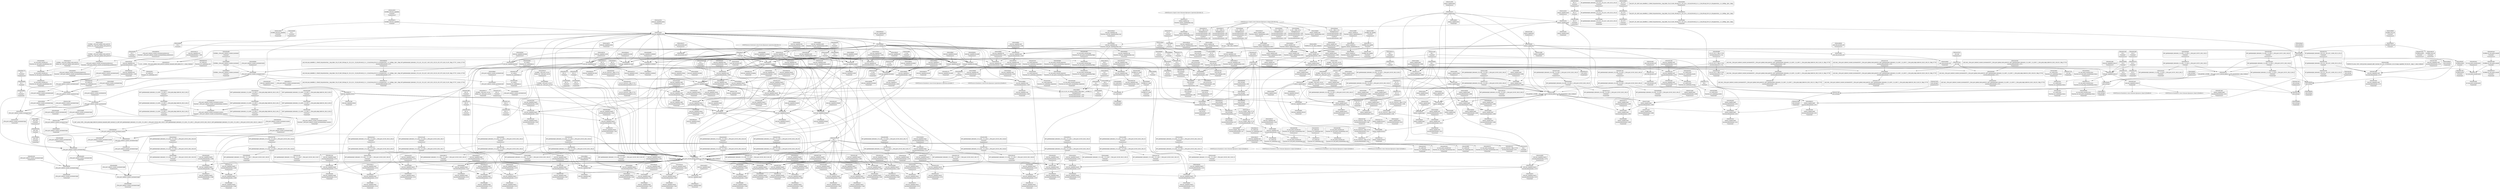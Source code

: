 digraph {
	CE0x3cce8e0 [shape=record,shape=Mrecord,label="{CE0x3cce8e0|GLOBAL:cred_has_capability|*Constant*|*SummSink*}"]
	CE0x3d49db0 [shape=record,shape=Mrecord,label="{CE0x3d49db0|_call_void_asm_sideeffect_1:_09ud2_0A.pushsection___bug_table,_22a_22_0A2:_09.long_1b_-_2b,_$_0:c_-_2b_0A_09.word_$_1:c_,_0_0A_09.org_2b+$_2:c_0A.popsection_,_i,i,i,_dirflag_,_fpsr_,_flags_(i8*_getelementptr_inbounds_(_25_x_i8_,_25_x_i8_*_.str3,_i32_0,_i32_0),_i32_1575,_i64_12)_#3,_!dbg_!27737,_!srcloc_!27740|security/selinux/hooks.c,1575}"]
	CE0x3ce8d90 [shape=record,shape=Mrecord,label="{CE0x3ce8d90|i64*_getelementptr_inbounds_(_6_x_i64_,_6_x_i64_*___llvm_gcov_ctr142,_i64_0,_i64_5)|*Constant*}"]
	CE0x3cd1ad0 [shape=record,shape=Mrecord,label="{CE0x3cd1ad0|i64*_getelementptr_inbounds_(_21_x_i64_,_21_x_i64_*___llvm_gcov_ctr143,_i64_0,_i64_7)|*Constant*|*SummSource*}"]
	CE0x3cd75a0 [shape=record,shape=Mrecord,label="{CE0x3cd75a0|_ret_void}"]
	CE0x3d3c1e0 [shape=record,shape=Mrecord,label="{CE0x3d3c1e0|__llvm_gcov_indirect_counter_increment:tmp3|*SummSink*}"]
	CE0x3d14530 [shape=record,shape=Mrecord,label="{CE0x3d14530|cred_has_capability:tmp10|security/selinux/hooks.c,1575|*SummSink*}"]
	CE0x3d44de0 [shape=record,shape=Mrecord,label="{CE0x3d44de0|__llvm_gcov_indirect_counter_increment:bb}"]
	CE0x3cd8b40 [shape=record,shape=Mrecord,label="{CE0x3cd8b40|cred_has_capability:sw.bb2|*SummSink*}"]
	CE0x3ceca70 [shape=record,shape=Mrecord,label="{CE0x3ceca70|selinux_capable:cap|Function::selinux_capable&Arg::cap::|*SummSource*}"]
	CE0x3cf8780 [shape=record,shape=Mrecord,label="{CE0x3cf8780|cred_has_capability:sw.bb2}"]
	CE0x3d13ad0 [shape=record,shape=Mrecord,label="{CE0x3d13ad0|i64_12|*Constant*}"]
	CE0x3cd7610 [shape=record,shape=Mrecord,label="{CE0x3cd7610|_ret_void|*SummSource*}"]
	CE0x3cf70f0 [shape=record,shape=Mrecord,label="{CE0x3cf70f0|cred_has_capability:tmp2|security/selinux/hooks.c,1567}"]
	CE0x3d47350 [shape=record,shape=Mrecord,label="{CE0x3d47350|cred_sid:tmp1|*SummSource*}"]
	CE0x3cfd560 [shape=record,shape=Mrecord,label="{CE0x3cfd560|__llvm_gcov_indirect_counter_increment:tmp|*SummSink*}"]
	CE0x3cd4bf0 [shape=record,shape=Mrecord,label="{CE0x3cd4bf0|cred_has_capability:call|security/selinux/hooks.c,1558}"]
	CE0x3cb8450 [shape=record,shape=Mrecord,label="{CE0x3cb8450|selinux_capable:tmp1}"]
	CE0x3cb8920 [shape=record,shape=Mrecord,label="{CE0x3cb8920|selinux_capable:cred|Function::selinux_capable&Arg::cred::}"]
	CE0x3cfeae0 [shape=record,shape=Mrecord,label="{CE0x3cfeae0|cred_sid:tmp2}"]
	CE0x3cd81f0 [shape=record,shape=Mrecord,label="{CE0x3cd81f0|i8_3|*Constant*}"]
	CE0x3cce460 [shape=record,shape=Mrecord,label="{CE0x3cce460|i64*_getelementptr_inbounds_(_6_x_i64_,_6_x_i64_*___llvm_gcov_ctr142,_i64_0,_i64_0)|*Constant*|*SummSource*}"]
	CE0x50a39b0 [shape=record,shape=Mrecord,label="{CE0x50a39b0|selinux_capable:tmp5|security/selinux/hooks.c,2008|*SummSink*}"]
	CE0x3cd5660 [shape=record,shape=Mrecord,label="{CE0x3cd5660|i8*_getelementptr_inbounds_(_25_x_i8_,_25_x_i8_*_.str3,_i32_0,_i32_0)|*Constant*|*SummSink*}"]
	CE0x3d24a20 [shape=record,shape=Mrecord,label="{CE0x3d24a20|i64*_getelementptr_inbounds_(_21_x_i64_,_21_x_i64_*___llvm_gcov_ctr143,_i64_0,_i64_17)|*Constant*}"]
	CE0x3cffe90 [shape=record,shape=Mrecord,label="{CE0x3cffe90|0:_i8,_8:_i32,_24:_%struct.selinux_audit_data*,_:_SCMRE_0,1_|*MultipleSource*|security/selinux/hooks.c, 1555|security/selinux/hooks.c,1562}"]
	CE0x3d20c00 [shape=record,shape=Mrecord,label="{CE0x3d20c00|_ret_i32_%retval.0,_!dbg_!27732|security/selinux/include/avc.h,142}"]
	CE0x3ce4d70 [shape=record,shape=Mrecord,label="{CE0x3ce4d70|cred_has_capability:tmp14|security/selinux/hooks.c,1575|*SummSink*}"]
	CE0x3d3f250 [shape=record,shape=Mrecord,label="{CE0x3d3f250|__llvm_gcov_indirect_counter_increment:predecessor|Function::__llvm_gcov_indirect_counter_increment&Arg::predecessor::|*SummSource*}"]
	CE0x3cdb220 [shape=record,shape=Mrecord,label="{CE0x3cdb220|cred_has_capability:call|security/selinux/hooks.c,1558|*SummSource*}"]
	CE0x3d26400 [shape=record,shape=Mrecord,label="{CE0x3d26400|i64*_getelementptr_inbounds_(_21_x_i64_,_21_x_i64_*___llvm_gcov_ctr143,_i64_0,_i64_18)|*Constant*|*SummSource*}"]
	CE0x3ccca40 [shape=record,shape=Mrecord,label="{CE0x3ccca40|i64_1|*Constant*|*SummSource*}"]
	CE0x3cd7730 [shape=record,shape=Mrecord,label="{CE0x3cd7730|_ret_void|*SummSink*}"]
	CE0x3d31660 [shape=record,shape=Mrecord,label="{CE0x3d31660|GLOBAL:avc_has_perm_noaudit|*Constant*}"]
	CE0x3cc6ed0 [shape=record,shape=Mrecord,label="{CE0x3cc6ed0|selinux_capable:return|*SummSink*}"]
	CE0x3d34c60 [shape=record,shape=Mrecord,label="{CE0x3d34c60|_ret_i32_%rc.0,_!dbg_!27793|security/selinux/avc.c,744|*SummSink*}"]
	CE0x3d27c10 [shape=record,shape=Mrecord,label="{CE0x3d27c10|i64*_getelementptr_inbounds_(_21_x_i64_,_21_x_i64_*___llvm_gcov_ctr143,_i64_0,_i64_19)|*Constant*|*SummSink*}"]
	CE0x3cd0280 [shape=record,shape=Mrecord,label="{CE0x3cd0280|cred_has_capability:do.body}"]
	CE0x3d07c60 [shape=record,shape=Mrecord,label="{CE0x3d07c60|i64*_getelementptr_inbounds_(_6_x_i64_,_6_x_i64_*___llvm_gcov_ctr142,_i64_0,_i64_4)|*Constant*|*SummSource*}"]
	CE0x3cd4a00 [shape=record,shape=Mrecord,label="{CE0x3cd4a00|i32_0|*Constant*}"]
	CE0x3d4ac20 [shape=record,shape=Mrecord,label="{CE0x3d4ac20|cred_has_capability:tmp9|security/selinux/hooks.c,1575|*SummSource*}"]
	CE0x3ce9110 [shape=record,shape=Mrecord,label="{CE0x3ce9110|cred_has_capability:avd|security/selinux/hooks.c, 1556|*SummSource*}"]
	CE0x3ce3c70 [shape=record,shape=Mrecord,label="{CE0x3ce3c70|cred_has_capability:tmp13|security/selinux/hooks.c,1575}"]
	CE0x3ccb640 [shape=record,shape=Mrecord,label="{CE0x3ccb640|_call_void_mcount()_#3|*SummSink*}"]
	CE0x3cb7ff0 [shape=record,shape=Mrecord,label="{CE0x3cb7ff0|selinux_capable:call|security/selinux/hooks.c,2007}"]
	CE0x3d0b270 [shape=record,shape=Mrecord,label="{CE0x3d0b270|cred_has_capability:return}"]
	CE0x3d463f0 [shape=record,shape=Mrecord,label="{CE0x3d463f0|__llvm_gcov_indirect_counter_increment:tmp5}"]
	CE0x3d1f7b0 [shape=record,shape=Mrecord,label="{CE0x3d1f7b0|avc_audit:tclass|Function::avc_audit&Arg::tclass::}"]
	CE0x3d268b0 [shape=record,shape=Mrecord,label="{CE0x3d268b0|cred_has_capability:tmp29|security/selinux/hooks.c,1584}"]
	CE0x3d21810 [shape=record,shape=Mrecord,label="{CE0x3d21810|i64_16|*Constant*}"]
	CE0x3d3d230 [shape=record,shape=Mrecord,label="{CE0x3d3d230|cred_has_capability:tmp4|security/selinux/hooks.c,1570|*SummSink*}"]
	CE0x3ce4280 [shape=record,shape=Mrecord,label="{CE0x3ce4280|i1_true|*Constant*|*SummSink*}"]
	CE0x3cd7cb0 [shape=record,shape=Mrecord,label="{CE0x3cd7cb0|_ret_i32_%retval.0,_!dbg_!27765|security/selinux/hooks.c,1586|*SummSink*}"]
	CE0x3d01330 [shape=record,shape=Mrecord,label="{CE0x3d01330|cred_has_capability:tmp6|security/selinux/hooks.c,1574|*SummSource*}"]
	CE0x3d25130 [shape=record,shape=Mrecord,label="{CE0x3d25130|i64*_getelementptr_inbounds_(_21_x_i64_,_21_x_i64_*___llvm_gcov_ctr143,_i64_0,_i64_17)|*Constant*|*SummSink*}"]
	CE0x3cb8710 [shape=record,shape=Mrecord,label="{CE0x3cb8710|i64_2|*Constant*|*SummSource*}"]
	CE0x3cf2d00 [shape=record,shape=Mrecord,label="{CE0x3cf2d00|cred_has_capability:ad|security/selinux/hooks.c, 1555|*SummSink*}"]
	CE0x3cfa7f0 [shape=record,shape=Mrecord,label="{CE0x3cfa7f0|cred_has_capability:tmp23|security/selinux/hooks.c,1582|*SummSink*}"]
	CE0x3ccc780 [shape=record,shape=Mrecord,label="{CE0x3ccc780|i64_2|*Constant*|*SummSink*}"]
	CE0x3d221d0 [shape=record,shape=Mrecord,label="{CE0x3d221d0|i64_15|*Constant*|*SummSink*}"]
	CE0x3cdc5b0 [shape=record,shape=Mrecord,label="{CE0x3cdc5b0|_call_void___llvm_gcov_indirect_counter_increment(i32*___llvm_gcov_global_state_pred145,_i64**_getelementptr_inbounds_(_3_x_i64*_,_3_x_i64*_*___llvm_gcda_edge_table144,_i64_0,_i64_0)),_!dbg_!27734|security/selinux/hooks.c,1574|*SummSource*}"]
	CE0x3d3d4f0 [shape=record,shape=Mrecord,label="{CE0x3d3d4f0|cred_has_capability:tmp5|security/selinux/hooks.c,1570}"]
	CE0x3cf0190 [shape=record,shape=Mrecord,label="{CE0x3cf0190|cred_has_capability:audit|Function::cred_has_capability&Arg::audit::}"]
	CE0x3ce3070 [shape=record,shape=Mrecord,label="{CE0x3ce3070|cred_has_capability:tmp11|security/selinux/hooks.c,1575|*SummSink*}"]
	CE0x3d13f00 [shape=record,shape=Mrecord,label="{CE0x3d13f00|i64*_getelementptr_inbounds_(_21_x_i64_,_21_x_i64_*___llvm_gcov_ctr143,_i64_0,_i64_8)|*Constant*|*SummSource*}"]
	CE0x3d20660 [shape=record,shape=Mrecord,label="{CE0x3d20660|avc_audit:result|Function::avc_audit&Arg::result::|*SummSink*}"]
	CE0x3d35b10 [shape=record,shape=Mrecord,label="{CE0x3d35b10|i64_14|*Constant*|*SummSource*}"]
	CE0x3cc5980 [shape=record,shape=Mrecord,label="{CE0x3cc5980|GLOBAL:cap_capable|*Constant*|*SummSource*}"]
	CE0x3cdb0c0 [shape=record,shape=Mrecord,label="{CE0x3cdb0c0|GLOBAL:cred_sid|*Constant*}"]
	CE0x3d3f410 [shape=record,shape=Mrecord,label="{CE0x3d3f410|i64*_getelementptr_inbounds_(_21_x_i64_,_21_x_i64_*___llvm_gcov_ctr143,_i64_0,_i64_5)|*Constant*|*SummSource*}"]
	CE0x3d01b00 [shape=record,shape=Mrecord,label="{CE0x3d01b00|cred_has_capability:return|*SummSource*}"]
	CE0x3cfb760 [shape=record,shape=Mrecord,label="{CE0x3cfb760|i64*_getelementptr_inbounds_(_6_x_i64_,_6_x_i64_*___llvm_gcov_ctr142,_i64_0,_i64_5)|*Constant*|*SummSource*}"]
	"CONST[source:2(external),value:0(static)][purpose:{operation}][SrcIdx:12]"
	CE0x3cdf010 [shape=record,shape=Mrecord,label="{CE0x3cdf010|selinux_capable:tmp10|security/selinux/hooks.c,2012|*SummSink*}"]
	CE0x3d40280 [shape=record,shape=Mrecord,label="{CE0x3d40280|__llvm_gcov_indirect_counter_increment:counters|Function::__llvm_gcov_indirect_counter_increment&Arg::counters::|*SummSource*}"]
	CE0x3cf0f80 [shape=record,shape=Mrecord,label="{CE0x3cf0f80|i64_0|*Constant*|*SummSink*}"]
	CE0x3d30f60 [shape=record,shape=Mrecord,label="{CE0x3d30f60|cred_has_capability:tmp17|security/selinux/hooks.c,1576|*SummSource*}"]
	CE0x3cd7f50 [shape=record,shape=Mrecord,label="{CE0x3cd7f50|cred_has_capability:u|security/selinux/hooks.c,1563|*SummSink*}"]
	CE0x3d31dd0 [shape=record,shape=Mrecord,label="{CE0x3d31dd0|cred_has_capability:sclass.0|*SummSource*}"]
	CE0x3d434d0 [shape=record,shape=Mrecord,label="{CE0x3d434d0|__llvm_gcov_indirect_counter_increment:tmp5|*SummSink*}"]
	CE0x3d3e090 [shape=record,shape=Mrecord,label="{CE0x3d3e090|avc_audit:ssid|Function::avc_audit&Arg::ssid::}"]
	CE0x3d455d0 [shape=record,shape=Mrecord,label="{CE0x3d455d0|__llvm_gcov_indirect_counter_increment:counter|*SummSource*}"]
	CE0x3cf8e10 [shape=record,shape=Mrecord,label="{CE0x3cf8e10|cred_has_capability:tmp7|security/selinux/hooks.c,1574|*SummSource*}"]
	CE0x3d22500 [shape=record,shape=Mrecord,label="{CE0x3d22500|cred_has_capability:tmp22|security/selinux/hooks.c,1582|*SummSource*}"]
	CE0x3cb6f00 [shape=record,shape=Mrecord,label="{CE0x3cb6f00|cred_has_capability:and|security/selinux/hooks.c,1559|*SummSource*}"]
	CE0x3d3e2c0 [shape=record,shape=Mrecord,label="{CE0x3d3e2c0|avc_audit:ssid|Function::avc_audit&Arg::ssid::|*SummSource*}"]
	CE0x3d13bf0 [shape=record,shape=Mrecord,label="{CE0x3d13bf0|i64_12|*Constant*|*SummSink*}"]
	CE0x3d142a0 [shape=record,shape=Mrecord,label="{CE0x3d142a0|cred_has_capability:tmp10|security/selinux/hooks.c,1575|*SummSource*}"]
	CE0x3ccbcf0 [shape=record,shape=Mrecord,label="{CE0x3ccbcf0|selinux_capable:if.end|*SummSink*}"]
	CE0x3d31d00 [shape=record,shape=Mrecord,label="{CE0x3d31d00|cred_has_capability:sclass.0}"]
	CE0x3d45640 [shape=record,shape=Mrecord,label="{CE0x3d45640|__llvm_gcov_indirect_counter_increment:tmp3}"]
	CE0x3d336c0 [shape=record,shape=Mrecord,label="{CE0x3d336c0|avc_has_perm_noaudit:tclass|Function::avc_has_perm_noaudit&Arg::tclass::|*SummSource*}"]
	CE0x3d44230 [shape=record,shape=Mrecord,label="{CE0x3d44230|cred_sid:tmp6|security/selinux/hooks.c,197}"]
	CE0x3d14810 [shape=record,shape=Mrecord,label="{CE0x3d14810|cred_has_capability:tmp11|security/selinux/hooks.c,1575}"]
	CE0x3cf97f0 [shape=record,shape=Mrecord,label="{CE0x3cf97f0|cred_has_capability:shl|security/selinux/hooks.c,1559}"]
	CE0x3ce5c50 [shape=record,shape=Mrecord,label="{CE0x3ce5c50|cred_has_capability:tmp12|security/selinux/hooks.c,1575|*SummSource*}"]
	CE0x3d380a0 [shape=record,shape=Mrecord,label="{CE0x3d380a0|cred_sid:tmp5|security/selinux/hooks.c,196}"]
	CE0x3cfba70 [shape=record,shape=Mrecord,label="{CE0x3cfba70|selinux_capable:tmp10|security/selinux/hooks.c,2012}"]
	CE0x3d264b0 [shape=record,shape=Mrecord,label="{CE0x3d264b0|i64*_getelementptr_inbounds_(_21_x_i64_,_21_x_i64_*___llvm_gcov_ctr143,_i64_0,_i64_18)|*Constant*|*SummSink*}"]
	CE0x3d42f50 [shape=record,shape=Mrecord,label="{CE0x3d42f50|0:_i64*,_array:_GCR___llvm_gcda_edge_table144_internal_unnamed_addr_constant_3_x_i64*_i64*_getelementptr_inbounds_(_21_x_i64_,_21_x_i64_*___llvm_gcov_ctr143,_i64_0,_i64_1),_i64*_getelementptr_inbounds_(_21_x_i64_,_21_x_i64_*___llvm_gcov_ctr143,_i64_0,_i64_2),_i64*_getelementptr_inbounds_(_21_x_i64_,_21_x_i64_*___llvm_gcov_ctr143,_i64_0,_i64_3)_:_elem_0::}"]
	CE0x3cd5d10 [shape=record,shape=Mrecord,label="{CE0x3cd5d10|i32_1575|*Constant*|*SummSink*}"]
	CE0x3d33eb0 [shape=record,shape=Mrecord,label="{CE0x3d33eb0|avc_has_perm_noaudit:requested|Function::avc_has_perm_noaudit&Arg::requested::|*SummSink*}"]
	CE0x3cd04b0 [shape=record,shape=Mrecord,label="{CE0x3cd04b0|cred_has_capability:do.body|*SummSink*}"]
	CE0x3cde110 [shape=record,shape=Mrecord,label="{CE0x3cde110|COLLAPSED:_GCMRE___llvm_gcov_ctr131_internal_global_2_x_i64_zeroinitializer:_elem_0:default:}"]
	CE0x3d1d3f0 [shape=record,shape=Mrecord,label="{CE0x3d1d3f0|cred_has_capability:tmp21|security/selinux/hooks.c,1580|*SummSource*}"]
	CE0x3d43800 [shape=record,shape=Mrecord,label="{CE0x3d43800|__llvm_gcov_indirect_counter_increment:tmp6|*SummSource*}"]
	CE0x3cdc8d0 [shape=record,shape=Mrecord,label="{CE0x3cdc8d0|i64*_getelementptr_inbounds_(_21_x_i64_,_21_x_i64_*___llvm_gcov_ctr143,_i64_0,_i64_6)|*Constant*}"]
	CE0x3d440d0 [shape=record,shape=Mrecord,label="{CE0x3d440d0|__llvm_gcov_indirect_counter_increment:bb4}"]
	CE0x3d44d50 [shape=record,shape=Mrecord,label="{CE0x3d44d50|__llvm_gcov_indirect_counter_increment:bb4|*SummSink*}"]
	CE0x537e440 [shape=record,shape=Mrecord,label="{CE0x537e440|selinux_capable:tmp4|security/selinux/hooks.c,2008|*SummSink*}"]
	CE0x3ccc4f0 [shape=record,shape=Mrecord,label="{CE0x3ccc4f0|GLOBAL:cap_capable|*Constant*|*SummSink*}"]
	CE0x3d33310 [shape=record,shape=Mrecord,label="{CE0x3d33310|avc_has_perm_noaudit:tsid|Function::avc_has_perm_noaudit&Arg::tsid::}"]
	CE0x3d0f840 [shape=record,shape=Mrecord,label="{CE0x3d0f840|i32_0|*Constant*}"]
	CE0x3cca600 [shape=record,shape=Mrecord,label="{CE0x3cca600|selinux_capable:tmp7|security/selinux/hooks.c,2009}"]
	CE0x3ced790 [shape=record,shape=Mrecord,label="{CE0x3ced790|cred_has_capability:entry|*SummSource*}"]
	CE0x3cd1a60 [shape=record,shape=Mrecord,label="{CE0x3cd1a60|i64*_getelementptr_inbounds_(_21_x_i64_,_21_x_i64_*___llvm_gcov_ctr143,_i64_0,_i64_7)|*Constant*}"]
	CE0x3d4ad90 [shape=record,shape=Mrecord,label="{CE0x3d4ad90|cred_has_capability:tmp9|security/selinux/hooks.c,1575|*SummSink*}"]
	CE0x3cd6f40 [shape=record,shape=Mrecord,label="{CE0x3cd6f40|i32_5|*Constant*}"]
	CE0x3cf3660 [shape=record,shape=Mrecord,label="{CE0x3cf3660|GLOBAL:__llvm_gcov_global_state_pred145|Global_var:__llvm_gcov_global_state_pred145}"]
	CE0x3d26bb0 [shape=record,shape=Mrecord,label="{CE0x3d26bb0|cred_has_capability:tmp29|security/selinux/hooks.c,1584|*SummSource*}"]
	CE0x3d284c0 [shape=record,shape=Mrecord,label="{CE0x3d284c0|cred_has_capability:tmp31|security/selinux/hooks.c,1585|*SummSink*}"]
	CE0x3cecda0 [shape=record,shape=Mrecord,label="{CE0x3cecda0|GLOBAL:__llvm_gcov_global_state_pred145|Global_var:__llvm_gcov_global_state_pred145|*SummSource*}"]
	CE0x3d38ee0 [shape=record,shape=Mrecord,label="{CE0x3d38ee0|4:_i32,_:_CRE_4,8_|*MultipleSource*|security/selinux/hooks.c,196|security/selinux/hooks.c,197|*LoadInst*|security/selinux/hooks.c,196}"]
	CE0x3d36b60 [shape=record,shape=Mrecord,label="{CE0x3d36b60|GLOBAL:__llvm_gcov_ctr143|Global_var:__llvm_gcov_ctr143}"]
	CE0x3cfbae0 [shape=record,shape=Mrecord,label="{CE0x3cfbae0|_call_void___llvm_gcov_indirect_counter_increment(i32*___llvm_gcov_global_state_pred145,_i64**_getelementptr_inbounds_(_3_x_i64*_,_3_x_i64*_*___llvm_gcda_edge_table144,_i64_0,_i64_2)),_!dbg_!27732|security/selinux/hooks.c,1570}"]
	CE0x3cfa4b0 [shape=record,shape=Mrecord,label="{CE0x3cfa4b0|_call_void___llvm_gcov_indirect_counter_increment(i32*___llvm_gcov_global_state_pred145,_i64**_getelementptr_inbounds_(_3_x_i64*_,_3_x_i64*_*___llvm_gcda_edge_table144,_i64_0,_i64_1)),_!dbg_!27728|security/selinux/hooks.c,1567}"]
	CE0x3d35820 [shape=record,shape=Mrecord,label="{CE0x3d35820|cred_has_capability:cmp|security/selinux/hooks.c,1580}"]
	CE0x3d1d000 [shape=record,shape=Mrecord,label="{CE0x3d1d000|cred_has_capability:tmp20|security/selinux/hooks.c,1580|*SummSink*}"]
	CE0x3ce76c0 [shape=record,shape=Mrecord,label="{CE0x3ce76c0|cred_has_capability:if.then|*SummSource*}"]
	CE0x3cd8c20 [shape=record,shape=Mrecord,label="{CE0x3cd8c20|cred_has_capability:if.end}"]
	CE0x3cff040 [shape=record,shape=Mrecord,label="{CE0x3cff040|COLLAPSED:_GCMRE___llvm_gcov_ctr143_internal_global_21_x_i64_zeroinitializer:_elem_0:default:}"]
	CE0x3cfb930 [shape=record,shape=Mrecord,label="{CE0x3cfb930|i64*_getelementptr_inbounds_(_6_x_i64_,_6_x_i64_*___llvm_gcov_ctr142,_i64_0,_i64_5)|*Constant*|*SummSink*}"]
	CE0x3cdbbe0 [shape=record,shape=Mrecord,label="{CE0x3cdbbe0|cred_sid:entry|*SummSink*}"]
	CE0x3ce31e0 [shape=record,shape=Mrecord,label="{CE0x3ce31e0|i64*_getelementptr_inbounds_(_21_x_i64_,_21_x_i64_*___llvm_gcov_ctr143,_i64_0,_i64_9)|*Constant*|*SummSource*}"]
	CE0x3d37f70 [shape=record,shape=Mrecord,label="{CE0x3d37f70|cred_sid:tmp4|*LoadInst*|security/selinux/hooks.c,196|*SummSink*}"]
	CE0x3d38290 [shape=record,shape=Mrecord,label="{CE0x3d38290|cred_sid:tmp5|security/selinux/hooks.c,196|*SummSource*}"]
	CE0x3cb8b80 [shape=record,shape=Mrecord,label="{CE0x3cb8b80|128:_i8*,_:_CRE:_elem_0:default:}"]
	"CONST[source:0(mediator),value:2(dynamic)][purpose:{subject}][SnkIdx:4]"
	CE0x3d10ef0 [shape=record,shape=Mrecord,label="{CE0x3d10ef0|i64**_getelementptr_inbounds_(_3_x_i64*_,_3_x_i64*_*___llvm_gcda_edge_table144,_i64_0,_i64_0)|*Constant*|*SummSink*}"]
	CE0x3cccdb0 [shape=record,shape=Mrecord,label="{CE0x3cccdb0|COLLAPSED:_GCMRE___llvm_gcov_ctr142_internal_global_6_x_i64_zeroinitializer:_elem_0:default:}"]
	CE0x3cd1860 [shape=record,shape=Mrecord,label="{CE0x3cd1860|VOIDTB_TE_array:_GCE_.str49_private_unnamed_addr_constant_40_x_i8_c_013SELinux:_out_of_range_capability_%d_0A_00_,_align_1:_elem_0:default:}"]
	CE0x3d1d170 [shape=record,shape=Mrecord,label="{CE0x3d1d170|cred_has_capability:tmp21|security/selinux/hooks.c,1580}"]
	CE0x3d26590 [shape=record,shape=Mrecord,label="{CE0x3d26590|cred_has_capability:tmp28|security/selinux/hooks.c,1584|*SummSink*}"]
	CE0x3cb8200 [shape=record,shape=Mrecord,label="{CE0x3cb8200|selinux_capable:ns|Function::selinux_capable&Arg::ns::}"]
	CE0x3d3f060 [shape=record,shape=Mrecord,label="{CE0x3d3f060|__llvm_gcov_indirect_counter_increment:entry|*SummSource*}"]
	CE0x3d33380 [shape=record,shape=Mrecord,label="{CE0x3d33380|avc_has_perm_noaudit:tsid|Function::avc_has_perm_noaudit&Arg::tsid::|*SummSource*}"]
	CE0x3d1fb30 [shape=record,shape=Mrecord,label="{CE0x3d1fb30|avc_audit:requested|Function::avc_audit&Arg::requested::}"]
	CE0x3d0f8b0 [shape=record,shape=Mrecord,label="{CE0x3d0f8b0|cred_sid:security|security/selinux/hooks.c,196}"]
	CE0x3d01c20 [shape=record,shape=Mrecord,label="{CE0x3d01c20|cred_has_capability:if.then}"]
	CE0x5c33a90 [shape=record,shape=Mrecord,label="{CE0x5c33a90|selinux_capable:tmp5|security/selinux/hooks.c,2008}"]
	CE0x3cda870 [shape=record,shape=Mrecord,label="{CE0x3cda870|i8*_getelementptr_inbounds_(_25_x_i8_,_25_x_i8_*_.str3,_i32_0,_i32_0)|*Constant*|*SummSource*}"]
	CE0x3d4a560 [shape=record,shape=Mrecord,label="{CE0x3d4a560|i32_1|*Constant*|*SummSource*}"]
	CE0x3cf95d0 [shape=record,shape=Mrecord,label="{CE0x3cf95d0|i32_22|*Constant*|*SummSource*}"]
	CE0x3cddea0 [shape=record,shape=Mrecord,label="{CE0x3cddea0|i64*_getelementptr_inbounds_(_2_x_i64_,_2_x_i64_*___llvm_gcov_ctr131,_i64_0,_i64_0)|*Constant*|*SummSink*}"]
	CE0x4642410 [shape=record,shape=Mrecord,label="{CE0x4642410|_ret_i32_%retval.0,_!dbg_!27725|security/selinux/hooks.c,2012|*SummSink*}"]
	CE0x3ce5810 [shape=record,shape=Mrecord,label="{CE0x3ce5810|cred_has_capability:tmp16|security/selinux/hooks.c,1576|*SummSource*}"]
	CE0x3cfcb60 [shape=record,shape=Mrecord,label="{CE0x3cfcb60|void_(i8*,_i32,_i64)*_asm_sideeffect_1:_09ud2_0A.pushsection___bug_table,_22a_22_0A2:_09.long_1b_-_2b,_$_0:c_-_2b_0A_09.word_$_1:c_,_0_0A_09.org_2b+$_2:c_0A.popsection_,_i,i,i,_dirflag_,_fpsr_,_flags_|*SummSource*}"]
	CE0x3cd9770 [shape=record,shape=Mrecord,label="{CE0x3cd9770|GLOBAL:cap_capable|*Constant*}"]
	CE0x3d3c810 [shape=record,shape=Mrecord,label="{CE0x3d3c810|0:_i32,_:_GCMR___llvm_gcov_global_state_pred145_internal_unnamed_addr_global_i32_-1:_elem_0:default:}"]
	CE0x3d34a30 [shape=record,shape=Mrecord,label="{CE0x3d34a30|avc_has_perm_noaudit:avd|Function::avc_has_perm_noaudit&Arg::avd::|*SummSink*}"]
	CE0x3cfd430 [shape=record,shape=Mrecord,label="{CE0x3cfd430|__llvm_gcov_indirect_counter_increment:tmp}"]
	CE0x3cce950 [shape=record,shape=Mrecord,label="{CE0x3cce950|GLOBAL:cred_has_capability|*Constant*|*SummSource*}"]
	CE0x3cdb9c0 [shape=record,shape=Mrecord,label="{CE0x3cdb9c0|cred_sid:entry}"]
	CE0x3cddc20 [shape=record,shape=Mrecord,label="{CE0x3cddc20|GLOBAL:cred_sid|*Constant*|*SummSink*}"]
	CE0x3cfb2f0 [shape=record,shape=Mrecord,label="{CE0x3cfb2f0|cred_has_capability:tmp25|security/selinux/hooks.c,1582|*SummSink*}"]
	CE0x3cb7910 [shape=record,shape=Mrecord,label="{CE0x3cb7910|selinux_capable:tmp9|security/selinux/hooks.c,2011|*SummSink*}"]
	CE0x3d3dbd0 [shape=record,shape=Mrecord,label="{CE0x3d3dbd0|avc_audit:entry}"]
	"CONST[source:0(mediator),value:2(dynamic)][purpose:{subject}][SnkIdx:0]"
	CE0x3d33880 [shape=record,shape=Mrecord,label="{CE0x3d33880|avc_has_perm_noaudit:tclass|Function::avc_has_perm_noaudit&Arg::tclass::|*SummSink*}"]
	CE0x3ce0c00 [shape=record,shape=Mrecord,label="{CE0x3ce0c00|i64*_getelementptr_inbounds_(_2_x_i64_,_2_x_i64_*___llvm_gcov_ctr131,_i64_0,_i64_1)|*Constant*|*SummSink*}"]
	CE0x3cd4870 [shape=record,shape=Mrecord,label="{CE0x3cd4870|GLOBAL:cred_has_capability|*Constant*}"]
	CE0x3d3c5b0 [shape=record,shape=Mrecord,label="{CE0x3d3c5b0|__llvm_gcov_indirect_counter_increment:tmp6}"]
	CE0x3ce43c0 [shape=record,shape=Mrecord,label="{CE0x3ce43c0|cred_has_capability:tmp14|security/selinux/hooks.c,1575}"]
	CE0x3ccea30 [shape=record,shape=Mrecord,label="{CE0x3ccea30|cred_has_capability:entry}"]
	CE0x3d1cef0 [shape=record,shape=Mrecord,label="{CE0x3d1cef0|cred_has_capability:tmp20|security/selinux/hooks.c,1580|*SummSource*}"]
	CE0x3cd2060 [shape=record,shape=Mrecord,label="{CE0x3cd2060|i64*_getelementptr_inbounds_(_21_x_i64_,_21_x_i64_*___llvm_gcov_ctr143,_i64_0,_i64_4)|*Constant*|*SummSource*}"]
	CE0x3cb75d0 [shape=record,shape=Mrecord,label="{CE0x3cb75d0|cred_sid:tmp3|*SummSource*}"]
	CE0x3ccc1c0 [shape=record,shape=Mrecord,label="{CE0x3ccc1c0|i64*_getelementptr_inbounds_(_6_x_i64_,_6_x_i64_*___llvm_gcov_ctr142,_i64_0,_i64_0)|*Constant*}"]
	CE0x3d3f170 [shape=record,shape=Mrecord,label="{CE0x3d3f170|__llvm_gcov_indirect_counter_increment:entry|*SummSink*}"]
	CE0x3d31b80 [shape=record,shape=Mrecord,label="{CE0x3d31b80|i16_47|*Constant*|*SummSource*}"]
	CE0x3d01640 [shape=record,shape=Mrecord,label="{CE0x3d01640|cred_has_capability:tmp6|security/selinux/hooks.c,1574|*SummSink*}"]
	CE0x3d20ff0 [shape=record,shape=Mrecord,label="{CE0x3d20ff0|cred_has_capability:tobool|security/selinux/hooks.c,1582|*SummSink*}"]
	CE0x3d47f10 [shape=record,shape=Mrecord,label="{CE0x3d47f10|i8*_getelementptr_inbounds_(_40_x_i8_,_40_x_i8_*_.str49,_i32_0,_i32_0)|*Constant*|*SummSource*}"]
	CE0x3cebfe0 [shape=record,shape=Mrecord,label="{CE0x3cebfe0|cred_has_capability:audit|Function::cred_has_capability&Arg::audit::|*SummSource*}"]
	CE0x3d47da0 [shape=record,shape=Mrecord,label="{CE0x3d47da0|i8*_getelementptr_inbounds_(_40_x_i8_,_40_x_i8_*_.str49,_i32_0,_i32_0)|*Constant*}"]
	CE0x537e3d0 [shape=record,shape=Mrecord,label="{CE0x537e3d0|selinux_capable:tmp4|security/selinux/hooks.c,2008|*SummSource*}"]
	CE0x3d20a90 [shape=record,shape=Mrecord,label="{CE0x3d20a90|avc_audit:a|Function::avc_audit&Arg::a::|*SummSink*}"]
	CE0x3d21880 [shape=record,shape=Mrecord,label="{CE0x3d21880|i64_16|*Constant*|*SummSource*}"]
	CE0x3cce510 [shape=record,shape=Mrecord,label="{CE0x3cce510|i64_1|*Constant*|*SummSink*}"]
	CE0x3d31c30 [shape=record,shape=Mrecord,label="{CE0x3d31c30|i16_47|*Constant*|*SummSink*}"]
	CE0x3ce4990 [shape=record,shape=Mrecord,label="{CE0x3ce4990|i64*_getelementptr_inbounds_(_21_x_i64_,_21_x_i64_*___llvm_gcov_ctr143,_i64_0,_i64_11)|*Constant*}"]
	CE0x3d000a0 [shape=record,shape=Mrecord,label="{CE0x3d000a0|cred_has_capability:type|security/selinux/hooks.c,1562}"]
	CE0x3cf3400 [shape=record,shape=Mrecord,label="{CE0x3cf3400|i32_1|*Constant*|*SummSink*}"]
	CE0x3d36c70 [shape=record,shape=Mrecord,label="{CE0x3d36c70|GLOBAL:__llvm_gcov_ctr143|Global_var:__llvm_gcov_ctr143|*SummSink*}"]
	CE0x3d3df80 [shape=record,shape=Mrecord,label="{CE0x3d3df80|avc_audit:entry|*SummSink*}"]
	CE0x3ccc990 [shape=record,shape=Mrecord,label="{CE0x3ccc990|selinux_capable:bb|*SummSink*}"]
	CE0x3d14230 [shape=record,shape=Mrecord,label="{CE0x3d14230|cred_has_capability:tmp10|security/selinux/hooks.c,1575}"]
	CE0x3d04450 [shape=record,shape=Mrecord,label="{CE0x3d04450|selinux_capable:tmp7|security/selinux/hooks.c,2009|*SummSource*}"]
	CE0x3ce85d0 [shape=record,shape=Mrecord,label="{CE0x3ce85d0|selinux_capable:tmp6|security/selinux/hooks.c,2009|*SummSource*}"]
	CE0x3ccc580 [shape=record,shape=Mrecord,label="{CE0x3ccc580|selinux_capable:entry|*SummSource*}"]
	CE0x3cddbb0 [shape=record,shape=Mrecord,label="{CE0x3cddbb0|GLOBAL:cred_sid|*Constant*|*SummSource*}"]
	CE0x3d3ca20 [shape=record,shape=Mrecord,label="{CE0x3d3ca20|cred_has_capability:if.then9|*SummSource*}"]
	CE0x3cd30d0 [shape=record,shape=Mrecord,label="{CE0x3cd30d0|cred_has_capability:shr|security/selinux/hooks.c,1565|*SummSource*}"]
	CE0x3cfa380 [shape=record,shape=Mrecord,label="{CE0x3cfa380|i32_5|*Constant*|*SummSource*}"]
	CE0x3cd6540 [shape=record,shape=Mrecord,label="{CE0x3cd6540|cred_has_capability:cap|Function::cred_has_capability&Arg::cap::|*SummSource*}"]
	CE0x3d46900 [shape=record,shape=Mrecord,label="{CE0x3d46900|__llvm_gcov_indirect_counter_increment:exit|*SummSink*}"]
	CE0x3cce7b0 [shape=record,shape=Mrecord,label="{CE0x3cce7b0|selinux_capable:audit|Function::selinux_capable&Arg::audit::|*SummSink*}"]
	CE0x3d4b3c0 [shape=record,shape=Mrecord,label="{CE0x3d4b3c0|void_(i8*,_i32,_i64)*_asm_sideeffect_1:_09ud2_0A.pushsection___bug_table,_22a_22_0A2:_09.long_1b_-_2b,_$_0:c_-_2b_0A_09.word_$_1:c_,_0_0A_09.org_2b+$_2:c_0A.popsection_,_i,i,i,_dirflag_,_fpsr_,_flags_}"]
	CE0x3ce5250 [shape=record,shape=Mrecord,label="{CE0x3ce5250|cred_has_capability:tmp16|security/selinux/hooks.c,1576}"]
	CE0x3cec160 [shape=record,shape=Mrecord,label="{CE0x3cec160|cred_has_capability:audit|Function::cred_has_capability&Arg::audit::|*SummSink*}"]
	CE0x3ce15d0 [shape=record,shape=Mrecord,label="{CE0x3ce15d0|__llvm_gcov_indirect_counter_increment:tmp2}"]
	CE0x3cce5c0 [shape=record,shape=Mrecord,label="{CE0x3cce5c0|selinux_capable:call|security/selinux/hooks.c,2007|*SummSink*}"]
	CE0x3ce3ce0 [shape=record,shape=Mrecord,label="{CE0x3ce3ce0|cred_has_capability:tmp13|security/selinux/hooks.c,1575|*SummSource*}"]
	CE0x3cd62a0 [shape=record,shape=Mrecord,label="{CE0x3cd62a0|cred_has_capability:cred|Function::cred_has_capability&Arg::cred::|*SummSource*}"]
	CE0x3d1cbd0 [shape=record,shape=Mrecord,label="{CE0x3d1cbd0|cred_has_capability:tmp20|security/selinux/hooks.c,1580}"]
	CE0x3ccb850 [shape=record,shape=Mrecord,label="{CE0x3ccb850|VOIDTB_TE:_CE:_elem_0:default:}"]
	CE0x3cd7430 [shape=record,shape=Mrecord,label="{CE0x3cd7430|i64**_getelementptr_inbounds_(_3_x_i64*_,_3_x_i64*_*___llvm_gcda_edge_table144,_i64_0,_i64_1)|*Constant*|*SummSink*}"]
	CE0x3d4a8d0 [shape=record,shape=Mrecord,label="{CE0x3d4a8d0|i32_-1|*Constant*|*SummSink*}"]
	CE0x3d29320 [shape=record,shape=Mrecord,label="{CE0x3d29320|cred_has_capability:retval.0|*SummSource*}"]
	CE0x3d38a20 [shape=record,shape=Mrecord,label="{CE0x3d38a20|cred_sid:sid|security/selinux/hooks.c,197|*SummSink*}"]
	CE0x3d0f560 [shape=record,shape=Mrecord,label="{CE0x3d0f560|i32_22|*Constant*|*SummSink*}"]
	CE0x3cdc760 [shape=record,shape=Mrecord,label="{CE0x3cdc760|i64*_getelementptr_inbounds_(_21_x_i64_,_21_x_i64_*___llvm_gcov_ctr143,_i64_0,_i64_6)|*Constant*|*SummSource*}"]
	CE0x3d3eff0 [shape=record,shape=Mrecord,label="{CE0x3d3eff0|__llvm_gcov_indirect_counter_increment:entry}"]
	CE0x3d49c00 [shape=record,shape=Mrecord,label="{CE0x3d49c00|cred_has_capability:tmp8|security/selinux/hooks.c,1575|*SummSink*}"]
	CE0x3ce5880 [shape=record,shape=Mrecord,label="{CE0x3ce5880|i16_4|*Constant*}"]
	CE0x3cff0b0 [shape=record,shape=Mrecord,label="{CE0x3cff0b0|cred_has_capability:tmp|*SummSource*}"]
	CE0x3cfbce0 [shape=record,shape=Mrecord,label="{CE0x3cfbce0|cred_has_capability:tmp3|security/selinux/hooks.c,1567|*SummSource*}"]
	CE0x3cd0590 [shape=record,shape=Mrecord,label="{CE0x3cd0590|cred_has_capability:if.then9}"]
	CE0x4674c10 [shape=record,shape=Mrecord,label="{CE0x4674c10|i64*_getelementptr_inbounds_(_6_x_i64_,_6_x_i64_*___llvm_gcov_ctr142,_i64_0,_i64_3)|*Constant*|*SummSink*}"]
	CE0x3cea5a0 [shape=record,shape=Mrecord,label="{CE0x3cea5a0|selinux_capable:tmp11|security/selinux/hooks.c,2012|*SummSink*}"]
	CE0x3d404c0 [shape=record,shape=Mrecord,label="{CE0x3d404c0|cred_has_capability:do.cond|*SummSink*}"]
	CE0x3d34690 [shape=record,shape=Mrecord,label="{CE0x3d34690|avc_has_perm_noaudit:avd|Function::avc_has_perm_noaudit&Arg::avd::}"]
	CE0x3cfa9a0 [shape=record,shape=Mrecord,label="{CE0x3cfa9a0|cred_has_capability:tmp24|security/selinux/hooks.c,1582}"]
	CE0x3d007b0 [shape=record,shape=Mrecord,label="{CE0x3d007b0|cred_has_capability:type|security/selinux/hooks.c,1562|*SummSink*}"]
	CE0x3cfeb50 [shape=record,shape=Mrecord,label="{CE0x3cfeb50|cred_sid:tmp2|*SummSource*}"]
	CE0x3d1c970 [shape=record,shape=Mrecord,label="{CE0x3d1c970|cred_has_capability:tmp19|security/selinux/hooks.c,1580|*SummSource*}"]
	CE0x3cd8640 [shape=record,shape=Mrecord,label="{CE0x3cd8640|selinux_capable:ns|Function::selinux_capable&Arg::ns::|*SummSink*}"]
	CE0x3cf6960 [shape=record,shape=Mrecord,label="{CE0x3cf6960|i64*_null|*Constant*|*SummSink*}"]
	CE0x3cde6b0 [shape=record,shape=Mrecord,label="{CE0x3cde6b0|cred_has_capability:tmp15|security/selinux/hooks.c,1575|*SummSink*}"]
	CE0x3d25210 [shape=record,shape=Mrecord,label="{CE0x3d25210|cred_has_capability:tmp26|security/selinux/hooks.c,1583|*SummSink*}"]
	CE0x3cf68f0 [shape=record,shape=Mrecord,label="{CE0x3cf68f0|i64*_null|*Constant*|*SummSource*}"]
	CE0x3d06970 [shape=record,shape=Mrecord,label="{CE0x3d06970|selinux_capable:tmp8|security/selinux/hooks.c,2011}"]
	CE0x3d325a0 [shape=record,shape=Mrecord,label="{CE0x3d325a0|GLOBAL:avc_has_perm_noaudit|*Constant*|*SummSource*}"]
	CE0x3ce5ec0 [shape=record,shape=Mrecord,label="{CE0x3ce5ec0|cred_has_capability:tmp12|security/selinux/hooks.c,1575|*SummSink*}"]
	CE0x3d010e0 [shape=record,shape=Mrecord,label="{CE0x3d010e0|cred_has_capability:tmp6|security/selinux/hooks.c,1574}"]
	CE0x3ce6710 [shape=record,shape=Mrecord,label="{CE0x3ce6710|selinux_capable:tmp5|security/selinux/hooks.c,2008|*SummSource*}"]
	CE0x3cb8150 [shape=record,shape=Mrecord,label="{CE0x3cb8150|i64*_getelementptr_inbounds_(_6_x_i64_,_6_x_i64_*___llvm_gcov_ctr142,_i64_0,_i64_0)|*Constant*|*SummSink*}"]
	CE0x3d213d0 [shape=record,shape=Mrecord,label="{CE0x3d213d0|cred_has_capability:tobool|security/selinux/hooks.c,1582}"]
	CE0x3d44a80 [shape=record,shape=Mrecord,label="{CE0x3d44a80|__llvm_gcov_indirect_counter_increment:bb|*SummSink*}"]
	CE0x3d141c0 [shape=record,shape=Mrecord,label="{CE0x3d141c0|i64*_getelementptr_inbounds_(_21_x_i64_,_21_x_i64_*___llvm_gcov_ctr143,_i64_0,_i64_9)|*Constant*}"]
	CE0x3cb7e90 [shape=record,shape=Mrecord,label="{CE0x3cb7e90|selinux_capable:bb|*SummSource*}"]
	CE0x3ce0730 [shape=record,shape=Mrecord,label="{CE0x3ce0730|i64_1|*Constant*}"]
	CE0x3ce7590 [shape=record,shape=Mrecord,label="{CE0x3ce7590|cred_has_capability:return|*SummSink*}"]
	CE0x3d3c7a0 [shape=record,shape=Mrecord,label="{CE0x3d3c7a0|cred_has_capability:sw.epilog|*SummSink*}"]
	CE0x3cd8980 [shape=record,shape=Mrecord,label="{CE0x3cd8980|cred_has_capability:do.body4|*SummSink*}"]
	CE0x3d2a740 [shape=record,shape=Mrecord,label="{CE0x3d2a740|cred_has_capability:tmp33|security/selinux/hooks.c,1586|*SummSource*}"]
	CE0x3d1f2a0 [shape=record,shape=Mrecord,label="{CE0x3d1f2a0|avc_audit:ssid|Function::avc_audit&Arg::ssid::|*SummSink*}"]
	CE0x3d3caf0 [shape=record,shape=Mrecord,label="{CE0x3d3caf0|cred_has_capability:if.then9|*SummSink*}"]
	CE0x3d4b0a0 [shape=record,shape=Mrecord,label="{CE0x3d4b0a0|_call_void_asm_sideeffect_1:_09ud2_0A.pushsection___bug_table,_22a_22_0A2:_09.long_1b_-_2b,_$_0:c_-_2b_0A_09.word_$_1:c_,_0_0A_09.org_2b+$_2:c_0A.popsection_,_i,i,i,_dirflag_,_fpsr_,_flags_(i8*_getelementptr_inbounds_(_25_x_i8_,_25_x_i8_*_.str3,_i32_0,_i32_0),_i32_1575,_i64_12)_#3,_!dbg_!27737,_!srcloc_!27740|security/selinux/hooks.c,1575|*SummSource*}"]
	CE0x3d328c0 [shape=record,shape=Mrecord,label="{CE0x3d328c0|avc_has_perm_noaudit:entry|*SummSource*}"]
	CE0x3cfacb0 [shape=record,shape=Mrecord,label="{CE0x3cfacb0|cred_has_capability:tmp24|security/selinux/hooks.c,1582|*SummSource*}"]
	CE0x3d43960 [shape=record,shape=Mrecord,label="{CE0x3d43960|__llvm_gcov_indirect_counter_increment:tmp6|*SummSink*}"]
	CE0x3cd4a70 [shape=record,shape=Mrecord,label="{CE0x3cd4a70|_call_void_mcount()_#3|*SummSource*}"]
	CE0x3cd8a80 [shape=record,shape=Mrecord,label="{CE0x3cd8a80|cred_has_capability:sw.bb2|*SummSource*}"]
	CE0x3ce07a0 [shape=record,shape=Mrecord,label="{CE0x3ce07a0|cred_has_capability:tmp1}"]
	CE0x3ce7790 [shape=record,shape=Mrecord,label="{CE0x3ce7790|cred_has_capability:if.then|*SummSink*}"]
	CE0x3cfefd0 [shape=record,shape=Mrecord,label="{CE0x3cfefd0|cred_has_capability:tmp}"]
	CE0x3d26d60 [shape=record,shape=Mrecord,label="{CE0x3d26d60|cred_has_capability:tmp29|security/selinux/hooks.c,1584|*SummSink*}"]
	CE0x3cd3670 [shape=record,shape=Mrecord,label="{CE0x3cd3670|cred_has_capability:shr|security/selinux/hooks.c,1565|*SummSink*}"]
	CE0x3cd0ae0 [shape=record,shape=Mrecord,label="{CE0x3cd0ae0|selinux_capable:tmp1|*SummSink*}"]
	CE0x3d0d4d0 [shape=record,shape=Mrecord,label="{CE0x3d0d4d0|cred_has_capability:if.end10|*SummSource*}"]
	CE0x3d49a10 [shape=record,shape=Mrecord,label="{CE0x3d49a10|cred_has_capability:tmp8|security/selinux/hooks.c,1575|*SummSource*}"]
	"CONST[source:1(input),value:2(dynamic)][purpose:{subject}][SrcIdx:16]"
	CE0x3cb7740 [shape=record,shape=Mrecord,label="{CE0x3cb7740|_call_void_mcount()_#3}"]
	CE0x3d4b250 [shape=record,shape=Mrecord,label="{CE0x3d4b250|i32_1575|*Constant*}"]
	CE0x3d1c900 [shape=record,shape=Mrecord,label="{CE0x3d1c900|cred_has_capability:tmp19|security/selinux/hooks.c,1580}"]
	CE0x3cd3b90 [shape=record,shape=Mrecord,label="{CE0x3cd3b90|i64_1|*Constant*}"]
	CE0x3cfa200 [shape=record,shape=Mrecord,label="{CE0x3cfa200|cred_has_capability:cap1|security/selinux/hooks.c,1563|*SummSink*}"]
	CE0x3d4b110 [shape=record,shape=Mrecord,label="{CE0x3d4b110|_call_void_asm_sideeffect_1:_09ud2_0A.pushsection___bug_table,_22a_22_0A2:_09.long_1b_-_2b,_$_0:c_-_2b_0A_09.word_$_1:c_,_0_0A_09.org_2b+$_2:c_0A.popsection_,_i,i,i,_dirflag_,_fpsr_,_flags_(i8*_getelementptr_inbounds_(_25_x_i8_,_25_x_i8_*_.str3,_i32_0,_i32_0),_i32_1575,_i64_12)_#3,_!dbg_!27737,_!srcloc_!27740|security/selinux/hooks.c,1575|*SummSink*}"]
	CE0x3cfa3f0 [shape=record,shape=Mrecord,label="{CE0x3cfa3f0|i32_5|*Constant*|*SummSink*}"]
	CE0x3d0f660 [shape=record,shape=Mrecord,label="{CE0x3d0f660|cred_sid:security|security/selinux/hooks.c,196|*SummSource*}"]
	CE0x3d47680 [shape=record,shape=Mrecord,label="{CE0x3d47680|cred_has_capability:call3|security/selinux/hooks.c,1573}"]
	CE0x3ced9f0 [shape=record,shape=Mrecord,label="{CE0x3ced9f0|cred_has_capability:cred|Function::cred_has_capability&Arg::cred::}"]
	CE0x3cea1e0 [shape=record,shape=Mrecord,label="{CE0x3cea1e0|selinux_capable:return}"]
	CE0x3d366a0 [shape=record,shape=Mrecord,label="{CE0x3d366a0|cred_has_capability:tmp18|security/selinux/hooks.c,1580}"]
	CE0x3cf8c60 [shape=record,shape=Mrecord,label="{CE0x3cf8c60|GLOBAL:printk|*Constant*}"]
	CE0x3d07bf0 [shape=record,shape=Mrecord,label="{CE0x3d07bf0|selinux_capable:tmp8|security/selinux/hooks.c,2011|*SummSink*}"]
	CE0x3d4a410 [shape=record,shape=Mrecord,label="{CE0x3d4a410|cred_has_capability:tmp1|*SummSink*}"]
	CE0x3cf3720 [shape=record,shape=Mrecord,label="{CE0x3cf3720|cred_has_capability:ad|security/selinux/hooks.c, 1555}"]
	CE0x3d39c30 [shape=record,shape=Mrecord,label="{CE0x3d39c30|cred_has_capability:bb|*SummSource*}"]
	CE0x3ce4ef0 [shape=record,shape=Mrecord,label="{CE0x3ce4ef0|cred_has_capability:tmp15|security/selinux/hooks.c,1575}"]
	CE0x3d31110 [shape=record,shape=Mrecord,label="{CE0x3d31110|cred_has_capability:tmp17|security/selinux/hooks.c,1576|*SummSink*}"]
	CE0x3ce14c0 [shape=record,shape=Mrecord,label="{CE0x3ce14c0|__llvm_gcov_indirect_counter_increment:tmp1|*SummSink*}"]
	CE0x3d3d630 [shape=record,shape=Mrecord,label="{CE0x3d3d630|cred_has_capability:tmp5|security/selinux/hooks.c,1570|*SummSource*}"]
	CE0x3cef680 [shape=record,shape=Mrecord,label="{CE0x3cef680|i32_31|*Constant*|*SummSink*}"]
	CE0x3cf0030 [shape=record,shape=Mrecord,label="{CE0x3cf0030|cred_has_capability:cap|Function::cred_has_capability&Arg::cap::|*SummSink*}"]
	CE0x3d25e20 [shape=record,shape=Mrecord,label="{CE0x3d25e20|i64*_getelementptr_inbounds_(_21_x_i64_,_21_x_i64_*___llvm_gcov_ctr143,_i64_0,_i64_18)|*Constant*}"]
	CE0x3cf9990 [shape=record,shape=Mrecord,label="{CE0x3cf9990|cred_has_capability:shl|security/selinux/hooks.c,1559|*SummSink*}"]
	CE0x3ce2f30 [shape=record,shape=Mrecord,label="{CE0x3ce2f30|cred_has_capability:tmp11|security/selinux/hooks.c,1575|*SummSource*}"]
	CE0x3d20500 [shape=record,shape=Mrecord,label="{CE0x3d20500|avc_audit:result|Function::avc_audit&Arg::result::|*SummSource*}"]
	CE0x3d45b60 [shape=record,shape=Mrecord,label="{CE0x3d45b60|__llvm_gcov_indirect_counter_increment:pred}"]
	CE0x3d445f0 [shape=record,shape=Mrecord,label="{CE0x3d445f0|cred_sid:tmp6|security/selinux/hooks.c,197|*SummSink*}"]
	CE0x3cfbb50 [shape=record,shape=Mrecord,label="{CE0x3cfbb50|cred_has_capability:tmp3|security/selinux/hooks.c,1567}"]
	CE0x3d21550 [shape=record,shape=Mrecord,label="{CE0x3d21550|cred_has_capability:tobool|security/selinux/hooks.c,1582|*SummSource*}"]
	CE0x3d3f880 [shape=record,shape=Mrecord,label="{CE0x3d3f880|i64**_getelementptr_inbounds_(_3_x_i64*_,_3_x_i64*_*___llvm_gcda_edge_table144,_i64_0,_i64_2)|*Constant*}"]
	CE0x3d46280 [shape=record,shape=Mrecord,label="{CE0x3d46280|__llvm_gcov_indirect_counter_increment:counter|*SummSink*}"]
	CE0x3ce9720 [shape=record,shape=Mrecord,label="{CE0x3ce9720|cred_has_capability:sw.bb|*SummSink*}"]
	CE0x3cdebf0 [shape=record,shape=Mrecord,label="{CE0x3cdebf0|selinux_capable:cred|Function::selinux_capable&Arg::cred::|*SummSink*}"]
	CE0x3cd0c40 [shape=record,shape=Mrecord,label="{CE0x3cd0c40|selinux_capable:audit|Function::selinux_capable&Arg::audit::|*SummSource*}"]
	CE0x3cfa0e0 [shape=record,shape=Mrecord,label="{CE0x3cfa0e0|cred_has_capability:cap1|security/selinux/hooks.c,1563|*SummSource*}"]
	CE0x3cd7e10 [shape=record,shape=Mrecord,label="{CE0x3cd7e10|selinux_capable:retval.0|*SummSink*}"]
	CE0x3cda9f0 [shape=record,shape=Mrecord,label="{CE0x3cda9f0|__llvm_gcov_indirect_counter_increment:tmp2|*SummSource*}"]
	CE0x3cfb1b0 [shape=record,shape=Mrecord,label="{CE0x3cfb1b0|cred_has_capability:tmp25|security/selinux/hooks.c,1582|*SummSource*}"]
	CE0x3cd6b30 [shape=record,shape=Mrecord,label="{CE0x3cd6b30|cred_has_capability:u|security/selinux/hooks.c,1563}"]
	CE0x3ce7090 [shape=record,shape=Mrecord,label="{CE0x3ce7090|cred_has_capability:tmp4|security/selinux/hooks.c,1570}"]
	CE0x3d33540 [shape=record,shape=Mrecord,label="{CE0x3d33540|avc_has_perm_noaudit:tsid|Function::avc_has_perm_noaudit&Arg::tsid::|*SummSink*}"]
	CE0x3d25a10 [shape=record,shape=Mrecord,label="{CE0x3d25a10|cred_has_capability:tmp27|security/selinux/hooks.c,1583|*SummSink*}"]
	CE0x3d47c90 [shape=record,shape=Mrecord,label="{CE0x3d47c90|GLOBAL:printk|*Constant*|*SummSink*}"]
	CE0x3d36e20 [shape=record,shape=Mrecord,label="{CE0x3d36e20|GLOBAL:__llvm_gcov_ctr143|Global_var:__llvm_gcov_ctr143|*SummSource*}"]
	CE0x3cd9a50 [shape=record,shape=Mrecord,label="{CE0x3cd9a50|cred_has_capability:bb|*SummSink*}"]
	CE0x3cfc100 [shape=record,shape=Mrecord,label="{CE0x3cfc100|_call_void___llvm_gcov_indirect_counter_increment(i32*___llvm_gcov_global_state_pred145,_i64**_getelementptr_inbounds_(_3_x_i64*_,_3_x_i64*_*___llvm_gcda_edge_table144,_i64_0,_i64_2)),_!dbg_!27732|security/selinux/hooks.c,1570|*SummSource*}"]
	CE0x3d21d10 [shape=record,shape=Mrecord,label="{CE0x3d21d10|i64_15|*Constant*|*SummSource*}"]
	CE0x3cd9660 [shape=record,shape=Mrecord,label="{CE0x3cd9660|cred_has_capability:sw.bb}"]
	CE0x3cdbaa0 [shape=record,shape=Mrecord,label="{CE0x3cdbaa0|cred_sid:entry|*SummSource*}"]
	CE0x3d479a0 [shape=record,shape=Mrecord,label="{CE0x3d479a0|GLOBAL:printk|*Constant*|*SummSource*}"]
	CE0x3d367b0 [shape=record,shape=Mrecord,label="{CE0x3d367b0|cred_has_capability:tmp18|security/selinux/hooks.c,1580|*SummSource*}"]
	CE0x3d472e0 [shape=record,shape=Mrecord,label="{CE0x3d472e0|cred_sid:tmp1}"]
	CE0x3d3cbd0 [shape=record,shape=Mrecord,label="{CE0x3d3cbd0|i64*_getelementptr_inbounds_(_21_x_i64_,_21_x_i64_*___llvm_gcov_ctr143,_i64_0,_i64_0)|*Constant*}"]
	CE0x3ce3fd0 [shape=record,shape=Mrecord,label="{CE0x3ce3fd0|i1_true|*Constant*|*SummSource*}"]
	CE0x3cb6dd0 [shape=record,shape=Mrecord,label="{CE0x3cb6dd0|_ret_i32_%tmp6,_!dbg_!27716|security/selinux/hooks.c,197|*SummSink*}"]
	CE0x3d348b0 [shape=record,shape=Mrecord,label="{CE0x3d348b0|avc_has_perm_noaudit:avd|Function::avc_has_perm_noaudit&Arg::avd::|*SummSource*}"]
	CE0x3d251a0 [shape=record,shape=Mrecord,label="{CE0x3d251a0|cred_has_capability:tmp26|security/selinux/hooks.c,1583|*SummSource*}"]
	CE0x3ccd5f0 [shape=record,shape=Mrecord,label="{CE0x3ccd5f0|selinux_capable:if.then|*SummSource*}"]
	CE0x3d001d0 [shape=record,shape=Mrecord,label="{CE0x3d001d0|cred_has_capability:type|security/selinux/hooks.c,1562|*SummSource*}"]
	CE0x3ccc270 [shape=record,shape=Mrecord,label="{CE0x3ccc270|selinux_capable:tmp2|security/selinux/hooks.c,2008}"]
	CE0x3d28310 [shape=record,shape=Mrecord,label="{CE0x3d28310|cred_has_capability:tmp31|security/selinux/hooks.c,1585|*SummSource*}"]
	"CONST[source:0(mediator),value:0(static)][purpose:{operation}][SnkIdx:7]"
	CE0x3d32610 [shape=record,shape=Mrecord,label="{CE0x3d32610|GLOBAL:avc_has_perm_noaudit|*Constant*|*SummSink*}"]
	CE0x3ccc440 [shape=record,shape=Mrecord,label="{CE0x3ccc440|selinux_capable:tobool|security/selinux/hooks.c,2008|*SummSink*}"]
	CE0x3cd6ba0 [shape=record,shape=Mrecord,label="{CE0x3cd6ba0|cred_has_capability:u|security/selinux/hooks.c,1563|*SummSource*}"]
	CE0x3d4a270 [shape=record,shape=Mrecord,label="{CE0x3d4a270|i32_1|*Constant*}"]
	CE0x3d33b60 [shape=record,shape=Mrecord,label="{CE0x3d33b60|avc_has_perm_noaudit:requested|Function::avc_has_perm_noaudit&Arg::requested::|*SummSource*}"]
	CE0x3d20ed0 [shape=record,shape=Mrecord,label="{CE0x3d20ed0|_ret_i32_%retval.0,_!dbg_!27732|security/selinux/include/avc.h,142|*SummSink*}"]
	"CONST[source:1(input),value:2(dynamic)][purpose:{operation}][SrcIdx:15]"
	CE0x3ccce60 [shape=record,shape=Mrecord,label="{CE0x3ccce60|selinux_capable:if.then}"]
	CE0x3d39ba0 [shape=record,shape=Mrecord,label="{CE0x3d39ba0|cred_has_capability:bb}"]
	"CONST[source:0(mediator),value:2(dynamic)][purpose:{object}][SnkIdx:1]"
	CE0x3d20960 [shape=record,shape=Mrecord,label="{CE0x3d20960|avc_audit:a|Function::avc_audit&Arg::a::|*SummSource*}"]
	CE0x3ce4d00 [shape=record,shape=Mrecord,label="{CE0x3ce4d00|cred_has_capability:tmp14|security/selinux/hooks.c,1575|*SummSource*}"]
	CE0x50a3940 [shape=record,shape=Mrecord,label="{CE0x50a3940|i64*_getelementptr_inbounds_(_6_x_i64_,_6_x_i64_*___llvm_gcov_ctr142,_i64_0,_i64_3)|*Constant*}"]
	CE0x3d35210 [shape=record,shape=Mrecord,label="{CE0x3d35210|i64_14|*Constant*}"]
	CE0x3cfaf30 [shape=record,shape=Mrecord,label="{CE0x3cfaf30|cred_has_capability:tmp25|security/selinux/hooks.c,1582}"]
	CE0x3d29800 [shape=record,shape=Mrecord,label="{CE0x3d29800|cred_has_capability:retval.0|*SummSink*}"]
	CE0x3cdffa0 [shape=record,shape=Mrecord,label="{CE0x3cdffa0|i32_31|*Constant*}"]
	CE0x3ce68c0 [shape=record,shape=Mrecord,label="{CE0x3ce68c0|selinux_capable:entry|*SummSink*}"]
	CE0x3d0b180 [shape=record,shape=Mrecord,label="{CE0x3d0b180|cred_has_capability:if.end|*SummSink*}"]
	CE0x3d38990 [shape=record,shape=Mrecord,label="{CE0x3d38990|cred_sid:sid|security/selinux/hooks.c,197}"]
	CE0x3d0d6b0 [shape=record,shape=Mrecord,label="{CE0x3d0d6b0|cred_has_capability:do.body4}"]
	CE0x3d28ce0 [shape=record,shape=Mrecord,label="{CE0x3d28ce0|i32_-22|*Constant*|*SummSink*}"]
	CE0x3cd51c0 [shape=record,shape=Mrecord,label="{CE0x3cd51c0|_ret_i32_%retval.0,_!dbg_!27725|security/selinux/hooks.c,2012}"]
	CE0x3cfc170 [shape=record,shape=Mrecord,label="{CE0x3cfc170|_call_void___llvm_gcov_indirect_counter_increment(i32*___llvm_gcov_global_state_pred145,_i64**_getelementptr_inbounds_(_3_x_i64*_,_3_x_i64*_*___llvm_gcda_edge_table144,_i64_0,_i64_2)),_!dbg_!27732|security/selinux/hooks.c,1570|*SummSink*}"]
	CE0x3d203a0 [shape=record,shape=Mrecord,label="{CE0x3d203a0|avc_audit:result|Function::avc_audit&Arg::result::}"]
	CE0x3d2a8b0 [shape=record,shape=Mrecord,label="{CE0x3d2a8b0|cred_has_capability:tmp33|security/selinux/hooks.c,1586|*SummSink*}"]
	CE0x3d34bf0 [shape=record,shape=Mrecord,label="{CE0x3d34bf0|_ret_i32_%rc.0,_!dbg_!27793|security/selinux/avc.c,744|*SummSource*}"]
	CE0x3d38b80 [shape=record,shape=Mrecord,label="{CE0x3d38b80|cred_sid:sid|security/selinux/hooks.c,197|*SummSource*}"]
	CE0x3d40060 [shape=record,shape=Mrecord,label="{CE0x3d40060|i64**_getelementptr_inbounds_(_3_x_i64*_,_3_x_i64*_*___llvm_gcda_edge_table144,_i64_0,_i64_1)|*Constant*}"]
	CE0x3cf8f80 [shape=record,shape=Mrecord,label="{CE0x3cf8f80|cred_has_capability:tmp7|security/selinux/hooks.c,1574|*SummSink*}"]
	CE0x3d29d40 [shape=record,shape=Mrecord,label="{CE0x3d29d40|cred_has_capability:tmp32|security/selinux/hooks.c,1586}"]
	CE0x3cd36e0 [shape=record,shape=Mrecord,label="{CE0x3cd36e0|_call_void___llvm_gcov_indirect_counter_increment(i32*___llvm_gcov_global_state_pred145,_i64**_getelementptr_inbounds_(_3_x_i64*_,_3_x_i64*_*___llvm_gcda_edge_table144,_i64_0,_i64_1)),_!dbg_!27728|security/selinux/hooks.c,1567|*SummSource*}"]
	CE0x3ce56f0 [shape=record,shape=Mrecord,label="{CE0x3ce56f0|i64*_getelementptr_inbounds_(_21_x_i64_,_21_x_i64_*___llvm_gcov_ctr143,_i64_0,_i64_12)|*Constant*|*SummSource*}"]
	CE0x3cd5b80 [shape=record,shape=Mrecord,label="{CE0x3cd5b80|i32_1575|*Constant*|*SummSource*}"]
	CE0x3d0f9e0 [shape=record,shape=Mrecord,label="{CE0x3d0f9e0|cred_sid:tmp4|*LoadInst*|security/selinux/hooks.c,196}"]
	CE0x3cfef60 [shape=record,shape=Mrecord,label="{CE0x3cfef60|i64*_getelementptr_inbounds_(_21_x_i64_,_21_x_i64_*___llvm_gcov_ctr143,_i64_0,_i64_0)|*Constant*|*SummSink*}"]
	CE0x3d25080 [shape=record,shape=Mrecord,label="{CE0x3d25080|i64*_getelementptr_inbounds_(_21_x_i64_,_21_x_i64_*___llvm_gcov_ctr143,_i64_0,_i64_17)|*Constant*|*SummSource*}"]
	CE0x3cd63a0 [shape=record,shape=Mrecord,label="{CE0x3cd63a0|cred_has_capability:cap|Function::cred_has_capability&Arg::cap::}"]
	CE0x3ce4c90 [shape=record,shape=Mrecord,label="{CE0x3ce4c90|i64*_getelementptr_inbounds_(_21_x_i64_,_21_x_i64_*___llvm_gcov_ctr143,_i64_0,_i64_11)|*Constant*|*SummSink*}"]
	CE0x3d02020 [shape=record,shape=Mrecord,label="{CE0x3d02020|cred_has_capability:and|security/selinux/hooks.c,1559}"]
	CE0x3ce84f0 [shape=record,shape=Mrecord,label="{CE0x3ce84f0|selinux_capable:tmp6|security/selinux/hooks.c,2009}"]
	CE0x3d21ca0 [shape=record,shape=Mrecord,label="{CE0x3d21ca0|i64_15|*Constant*}"]
	CE0x3d30b40 [shape=record,shape=Mrecord,label="{CE0x3d30b40|cred_has_capability:tmp16|security/selinux/hooks.c,1576|*SummSink*}"]
	CE0x3cd31a0 [shape=record,shape=Mrecord,label="{CE0x3cd31a0|cred_has_capability:shr|security/selinux/hooks.c,1565}"]
	CE0x3ce6e80 [shape=record,shape=Mrecord,label="{CE0x3ce6e80|i64*_getelementptr_inbounds_(_21_x_i64_,_21_x_i64_*___llvm_gcov_ctr143,_i64_0,_i64_5)|*Constant*|*SummSink*}"]
	CE0x3d3d960 [shape=record,shape=Mrecord,label="{CE0x3d3d960|cred_sid:tmp1|*SummSink*}"]
	CE0x3d46f80 [shape=record,shape=Mrecord,label="{CE0x3d46f80|cred_sid:cred|Function::cred_sid&Arg::cred::|*SummSource*}"]
	CE0x3ccb590 [shape=record,shape=Mrecord,label="{CE0x3ccb590|selinux_capable:cap|Function::selinux_capable&Arg::cap::}"]
	CE0x3cd9700 [shape=record,shape=Mrecord,label="{CE0x3cd9700|cred_has_capability:sw.bb|*SummSource*}"]
	CE0x3ccd750 [shape=record,shape=Mrecord,label="{CE0x3ccd750|selinux_capable:tobool|security/selinux/hooks.c,2008}"]
	CE0x3ce6100 [shape=record,shape=Mrecord,label="{CE0x3ce6100|GLOBAL:__llvm_gcov_ctr142|Global_var:__llvm_gcov_ctr142|*SummSink*}"]
	CE0x3cd4800 [shape=record,shape=Mrecord,label="{CE0x3cd4800|selinux_capable:call1|security/selinux/hooks.c,2011}"]
	CE0x3d1f370 [shape=record,shape=Mrecord,label="{CE0x3d1f370|avc_audit:tsid|Function::avc_audit&Arg::tsid::}"]
	CE0x3cef570 [shape=record,shape=Mrecord,label="{CE0x3cef570|i32_31|*Constant*|*SummSource*}"]
	CE0x3d0d5a0 [shape=record,shape=Mrecord,label="{CE0x3d0d5a0|cred_has_capability:if.end10|*SummSink*}"]
	CE0x3cce250 [shape=record,shape=Mrecord,label="{CE0x3cce250|selinux_capable:if.end}"]
	CE0x3ccdf90 [shape=record,shape=Mrecord,label="{CE0x3ccdf90|_call_void_mcount()_#3}"]
	CE0x3ce4be0 [shape=record,shape=Mrecord,label="{CE0x3ce4be0|i64*_getelementptr_inbounds_(_21_x_i64_,_21_x_i64_*___llvm_gcov_ctr143,_i64_0,_i64_11)|*Constant*|*SummSource*}"]
	CE0x3cfdd60 [shape=record,shape=Mrecord,label="{CE0x3cfdd60|GLOBAL:__llvm_gcov_indirect_counter_increment|*Constant*}"]
	CE0x3ccb430 [shape=record,shape=Mrecord,label="{CE0x3ccb430|selinux_capable:if.end|*SummSource*}"]
	CE0x3d47830 [shape=record,shape=Mrecord,label="{CE0x3d47830|cred_has_capability:call3|security/selinux/hooks.c,1573|*SummSink*}"]
	CE0x3cfc490 [shape=record,shape=Mrecord,label="{CE0x3cfc490|_call_void_mcount()_#3|*SummSource*}"]
	CE0x3d31520 [shape=record,shape=Mrecord,label="{CE0x3d31520|i16_4|*Constant*|*SummSink*}"]
	CE0x3cdbe60 [shape=record,shape=Mrecord,label="{CE0x3cdbe60|cred_sid:tmp|*SummSink*}"]
	CE0x3cc6e00 [shape=record,shape=Mrecord,label="{CE0x3cc6e00|selinux_capable:return|*SummSource*}"]
	CE0x3cce1a0 [shape=record,shape=Mrecord,label="{CE0x3cce1a0|selinux_capable:tmp}"]
	CE0x3ce8560 [shape=record,shape=Mrecord,label="{CE0x3ce8560|selinux_capable:tmp6|security/selinux/hooks.c,2009|*SummSink*}"]
	CE0x3d3cf20 [shape=record,shape=Mrecord,label="{CE0x3d3cf20|cred_has_capability:tmp4|security/selinux/hooks.c,1570|*SummSource*}"]
	CE0x3d34e50 [shape=record,shape=Mrecord,label="{CE0x3d34e50|cred_has_capability:cmp|security/selinux/hooks.c,1580|*SummSource*}"]
	CE0x3cfbe50 [shape=record,shape=Mrecord,label="{CE0x3cfbe50|cred_has_capability:tmp3|security/selinux/hooks.c,1567|*SummSink*}"]
	CE0x3d3c450 [shape=record,shape=Mrecord,label="{CE0x3d3c450|__llvm_gcov_indirect_counter_increment:tmp5|*SummSource*}"]
	CE0x3cf8670 [shape=record,shape=Mrecord,label="{CE0x3cf8670|cred_has_capability:sw.default|*SummSink*}"]
	CE0x3ce9240 [shape=record,shape=Mrecord,label="{CE0x3ce9240|cred_has_capability:avd|security/selinux/hooks.c, 1556|*SummSink*}"]
	CE0x3cd8490 [shape=record,shape=Mrecord,label="{CE0x3cd8490|i8_3|*Constant*|*SummSink*}"]
	CE0x3cdda70 [shape=record,shape=Mrecord,label="{CE0x3cdda70|cred_has_capability:call|security/selinux/hooks.c,1558|*SummSink*}"]
	CE0x3d3e760 [shape=record,shape=Mrecord,label="{CE0x3d3e760|cred_has_capability:sw.default}"]
	CE0x3cd8820 [shape=record,shape=Mrecord,label="{CE0x3cd8820|cred_has_capability:do.body4|*SummSource*}"]
	CE0x3d1f680 [shape=record,shape=Mrecord,label="{CE0x3d1f680|avc_audit:tsid|Function::avc_audit&Arg::tsid::|*SummSink*}"]
	CE0x3ccd6a0 [shape=record,shape=Mrecord,label="{CE0x3ccd6a0|selinux_capable:tmp2|security/selinux/hooks.c,2008|*SummSource*}"]
	CE0x3cd1cf0 [shape=record,shape=Mrecord,label="{CE0x3cd1cf0|i64*_getelementptr_inbounds_(_21_x_i64_,_21_x_i64_*___llvm_gcov_ctr143,_i64_0,_i64_7)|*Constant*|*SummSink*}"]
	CE0x3d20e00 [shape=record,shape=Mrecord,label="{CE0x3d20e00|_ret_i32_%retval.0,_!dbg_!27732|security/selinux/include/avc.h,142|*SummSource*}"]
	CE0x3cf34c0 [shape=record,shape=Mrecord,label="{CE0x3cf34c0|cred_has_capability:ad|security/selinux/hooks.c, 1555|*SummSource*}"]
	CE0x3d35e20 [shape=record,shape=Mrecord,label="{CE0x3d35e20|i64_13|*Constant*}"]
	CE0x3d1f8a0 [shape=record,shape=Mrecord,label="{CE0x3d1f8a0|avc_audit:tclass|Function::avc_audit&Arg::tclass::|*SummSource*}"]
	CE0x3cf7350 [shape=record,shape=Mrecord,label="{CE0x3cf7350|cred_has_capability:tmp2|security/selinux/hooks.c,1567|*SummSink*}"]
	CE0x3d3cd50 [shape=record,shape=Mrecord,label="{CE0x3d3cd50|i64*_getelementptr_inbounds_(_21_x_i64_,_21_x_i64_*___llvm_gcov_ctr143,_i64_0,_i64_0)|*Constant*|*SummSource*}"]
	CE0x3cf6e70 [shape=record,shape=Mrecord,label="{CE0x3cf6e70|i64*_getelementptr_inbounds_(_21_x_i64_,_21_x_i64_*___llvm_gcov_ctr143,_i64_0,_i64_4)|*Constant*|*SummSink*}"]
	CE0x3d1dd40 [shape=record,shape=Mrecord,label="{CE0x3d1dd40|GLOBAL:avc_audit|*Constant*|*SummSource*}"]
	CE0x3d4a680 [shape=record,shape=Mrecord,label="{CE0x3d4a680|i32_-1|*Constant*}"]
	CE0x3d383a0 [shape=record,shape=Mrecord,label="{CE0x3d383a0|cred_sid:tmp5|security/selinux/hooks.c,196|*SummSink*}"]
	CE0x3ccd1d0 [shape=record,shape=Mrecord,label="{CE0x3ccd1d0|selinux_capable:call|security/selinux/hooks.c,2007|*SummSource*}"]
	CE0x3d1da50 [shape=record,shape=Mrecord,label="{CE0x3d1da50|cred_has_capability:call8|security/selinux/hooks.c,1581|*SummSource*}"]
	CE0x3d2a1f0 [shape=record,shape=Mrecord,label="{CE0x3d2a1f0|cred_sid:bb}"]
	CE0x3d394a0 [shape=record,shape=Mrecord,label="{CE0x3d394a0|4:_i32,_:_CRE_12,16_|*MultipleSource*|security/selinux/hooks.c,196|security/selinux/hooks.c,197|*LoadInst*|security/selinux/hooks.c,196}"]
	CE0x3d35fc0 [shape=record,shape=Mrecord,label="{CE0x3d35fc0|i64_13|*Constant*|*SummSource*}"]
	CE0x3d44b90 [shape=record,shape=Mrecord,label="{CE0x3d44b90|__llvm_gcov_indirect_counter_increment:bb4|*SummSource*}"]
	CE0x3d36480 [shape=record,shape=Mrecord,label="{CE0x3d36480|i64_13|*Constant*|*SummSink*}"]
	CE0x3d20230 [shape=record,shape=Mrecord,label="{CE0x3d20230|avc_audit:avd|Function::avc_audit&Arg::avd::|*SummSink*}"]
	CE0x3cece70 [shape=record,shape=Mrecord,label="{CE0x3cece70|GLOBAL:__llvm_gcov_global_state_pred145|Global_var:__llvm_gcov_global_state_pred145|*SummSink*}"]
	CE0x3cc5a10 [shape=record,shape=Mrecord,label="{CE0x3cc5a10|selinux_capable:entry}"]
	CE0x3cf0ff0 [shape=record,shape=Mrecord,label="{CE0x3cf0ff0|selinux_capable:tmp3|security/selinux/hooks.c,2008}"]
	CE0x3d323b0 [shape=record,shape=Mrecord,label="{CE0x3d323b0|cred_has_capability:call7|security/selinux/hooks.c,1579|*SummSink*}"]
	CE0x3ce0810 [shape=record,shape=Mrecord,label="{CE0x3ce0810|cred_has_capability:tmp1|*SummSource*}"]
	CE0x3d4aa00 [shape=record,shape=Mrecord,label="{CE0x3d4aa00|__llvm_gcov_indirect_counter_increment:exit}"]
	CE0x3cfc600 [shape=record,shape=Mrecord,label="{CE0x3cfc600|i32_22|*Constant*}"]
	CE0x3d1f520 [shape=record,shape=Mrecord,label="{CE0x3d1f520|avc_audit:tsid|Function::avc_audit&Arg::tsid::|*SummSource*}"]
	CE0x3ce35d0 [shape=record,shape=Mrecord,label="{CE0x3ce35d0|i64*_getelementptr_inbounds_(_21_x_i64_,_21_x_i64_*___llvm_gcov_ctr143,_i64_0,_i64_9)|*Constant*|*SummSink*}"]
	CE0x3d34490 [shape=record,shape=Mrecord,label="{CE0x3d34490|avc_has_perm_noaudit:flags|Function::avc_has_perm_noaudit&Arg::flags::|*SummSource*}"]
	CE0x3ce6c80 [shape=record,shape=Mrecord,label="{CE0x3ce6c80|i64**_getelementptr_inbounds_(_3_x_i64*_,_3_x_i64*_*___llvm_gcda_edge_table144,_i64_0,_i64_2)|*Constant*|*SummSink*}"]
	CE0x3d276c0 [shape=record,shape=Mrecord,label="{CE0x3d276c0|cred_has_capability:tmp30|security/selinux/hooks.c,1585}"]
	CE0x3d28010 [shape=record,shape=Mrecord,label="{CE0x3d28010|cred_has_capability:tmp31|security/selinux/hooks.c,1585}"]
	CE0x3d3d480 [shape=record,shape=Mrecord,label="{CE0x3d3d480|_call_void___llvm_gcov_indirect_counter_increment(i32*___llvm_gcov_global_state_pred145,_i64**_getelementptr_inbounds_(_3_x_i64*_,_3_x_i64*_*___llvm_gcda_edge_table144,_i64_0,_i64_0)),_!dbg_!27734|security/selinux/hooks.c,1574}"]
	CE0x3cea430 [shape=record,shape=Mrecord,label="{CE0x3cea430|selinux_capable:tmp11|security/selinux/hooks.c,2012|*SummSource*}"]
	CE0x3cd9bf0 [shape=record,shape=Mrecord,label="{CE0x3cd9bf0|selinux_capable:audit|Function::selinux_capable&Arg::audit::}"]
	CE0x3d1e220 [shape=record,shape=Mrecord,label="{CE0x3d1e220|GLOBAL:avc_audit|*Constant*|*SummSink*}"]
	CE0x3d20150 [shape=record,shape=Mrecord,label="{CE0x3d20150|avc_audit:avd|Function::avc_audit&Arg::avd::|*SummSource*}"]
	CE0x3d314b0 [shape=record,shape=Mrecord,label="{CE0x3d314b0|i16_4|*Constant*|*SummSource*}"]
	CE0x3ced4f0 [shape=record,shape=Mrecord,label="{CE0x3ced4f0|selinux_capable:tmp|*SummSink*}"]
	CE0x3d32e40 [shape=record,shape=Mrecord,label="{CE0x3d32e40|avc_has_perm_noaudit:ssid|Function::avc_has_perm_noaudit&Arg::ssid::}"]
	CE0x3ced650 [shape=record,shape=Mrecord,label="{CE0x3ced650|selinux_capable:tobool|security/selinux/hooks.c,2008|*SummSource*}"]
	CE0x3d339e0 [shape=record,shape=Mrecord,label="{CE0x3d339e0|avc_has_perm_noaudit:requested|Function::avc_has_perm_noaudit&Arg::requested::}"]
	CE0x3cb7c00 [shape=record,shape=Mrecord,label="{CE0x3cb7c00|i32_0|*Constant*|*SummSink*}"]
	CE0x3cdbcc0 [shape=record,shape=Mrecord,label="{CE0x3cdbcc0|cred_sid:cred|Function::cred_sid&Arg::cred::}"]
	CE0x3cf7160 [shape=record,shape=Mrecord,label="{CE0x3cf7160|cred_has_capability:tmp2|security/selinux/hooks.c,1567|*SummSource*}"]
	CE0x3d48160 [shape=record,shape=Mrecord,label="{CE0x3d48160|cred_has_capability:do.end}"]
	CE0x3d45340 [shape=record,shape=Mrecord,label="{CE0x3d45340|i64*_null|*Constant*}"]
	CE0x3d3edf0 [shape=record,shape=Mrecord,label="{CE0x3d3edf0|GLOBAL:__llvm_gcov_indirect_counter_increment|*Constant*|*SummSource*}"]
	CE0x3d39120 [shape=record,shape=Mrecord,label="{CE0x3d39120|4:_i32,_:_CRE_20,24_|*MultipleSource*|security/selinux/hooks.c,196|security/selinux/hooks.c,197|*LoadInst*|security/selinux/hooks.c,196}"]
	CE0x3d27c80 [shape=record,shape=Mrecord,label="{CE0x3d27c80|cred_has_capability:tmp30|security/selinux/hooks.c,1585|*SummSource*}"]
	CE0x3d2a070 [shape=record,shape=Mrecord,label="{CE0x3d2a070|cred_has_capability:tmp32|security/selinux/hooks.c,1586|*SummSink*}"]
	CE0x3d056d0 [shape=record,shape=Mrecord,label="{CE0x3d056d0|i64*_getelementptr_inbounds_(_6_x_i64_,_6_x_i64_*___llvm_gcov_ctr142,_i64_0,_i64_4)|*Constant*|*SummSink*}"]
	CE0x3cfc500 [shape=record,shape=Mrecord,label="{CE0x3cfc500|_call_void_mcount()_#3|*SummSink*}"]
	CE0x3d4aa90 [shape=record,shape=Mrecord,label="{CE0x3d4aa90|cred_has_capability:tmp9|security/selinux/hooks.c,1575}"]
	CE0x3cfebc0 [shape=record,shape=Mrecord,label="{CE0x3cfebc0|cred_sid:tmp2|*SummSink*}"]
	CE0x3cfd6e0 [shape=record,shape=Mrecord,label="{CE0x3cfd6e0|__llvm_gcov_indirect_counter_increment:exit|*SummSource*}"]
	CE0x3cf9780 [shape=record,shape=Mrecord,label="{CE0x3cf9780|cred_has_capability:and|security/selinux/hooks.c,1559|*SummSink*}"]
	CE0x3d31810 [shape=record,shape=Mrecord,label="{CE0x3d31810|i16_47|*Constant*}"]
	CE0x3d31ee0 [shape=record,shape=Mrecord,label="{CE0x3d31ee0|cred_has_capability:sclass.0|*SummSink*}"]
	CE0x3d38e70 [shape=record,shape=Mrecord,label="{CE0x3d38e70|4:_i32,_:_CRE_0,4_|*MultipleSource*|security/selinux/hooks.c,196|security/selinux/hooks.c,197|*LoadInst*|security/selinux/hooks.c,196}"]
	CE0x3cd6410 [shape=record,shape=Mrecord,label="{CE0x3cd6410|cred_has_capability:cred|Function::cred_has_capability&Arg::cred::|*SummSink*}"]
	"CONST[source:0(mediator),value:2(dynamic)][purpose:{object}][SnkIdx:5]"
	CE0x3cb8a80 [shape=record,shape=Mrecord,label="{CE0x3cb8a80|selinux_capable:bb}"]
	CE0x3d39e40 [shape=record,shape=Mrecord,label="{CE0x3d39e40|cred_has_capability:do.cond|*SummSource*}"]
	CE0x3cf9860 [shape=record,shape=Mrecord,label="{CE0x3cf9860|cred_has_capability:shl|security/selinux/hooks.c,1559|*SummSource*}"]
	CE0x3d37df0 [shape=record,shape=Mrecord,label="{CE0x3d37df0|cred_sid:tmp4|*LoadInst*|security/selinux/hooks.c,196|*SummSource*}"]
	CE0x3d32c10 [shape=record,shape=Mrecord,label="{CE0x3d32c10|avc_has_perm_noaudit:tclass|Function::avc_has_perm_noaudit&Arg::tclass::}"]
	CE0x3d1d6e0 [shape=record,shape=Mrecord,label="{CE0x3d1d6e0|cred_has_capability:call8|security/selinux/hooks.c,1581}"]
	CE0x3d39000 [shape=record,shape=Mrecord,label="{CE0x3d39000|4:_i32,_:_CRE_8,12_|*MultipleSource*|security/selinux/hooks.c,196|security/selinux/hooks.c,197|*LoadInst*|security/selinux/hooks.c,196}"]
	CE0x3d33070 [shape=record,shape=Mrecord,label="{CE0x3d33070|avc_has_perm_noaudit:ssid|Function::avc_has_perm_noaudit&Arg::ssid::|*SummSink*}"]
	CE0x3cf9fa0 [shape=record,shape=Mrecord,label="{CE0x3cf9fa0|cred_has_capability:do.end|*SummSource*}"]
	CE0x3cb7c70 [shape=record,shape=Mrecord,label="{CE0x3cb7c70|i32_0|*Constant*}"]
	CE0x3d476f0 [shape=record,shape=Mrecord,label="{CE0x3d476f0|cred_has_capability:call3|security/selinux/hooks.c,1573|*SummSource*}"]
	CE0x3cf2ff0 [shape=record,shape=Mrecord,label="{CE0x3cf2ff0|selinux_capable:tmp3|security/selinux/hooks.c,2008|*SummSource*}"]
	CE0x3d22840 [shape=record,shape=Mrecord,label="{CE0x3d22840|cred_has_capability:tmp23|security/selinux/hooks.c,1582}"]
	CE0x3cd03e0 [shape=record,shape=Mrecord,label="{CE0x3cd03e0|cred_has_capability:do.body|*SummSource*}"]
	CE0x3ce5110 [shape=record,shape=Mrecord,label="{CE0x3ce5110|i64*_getelementptr_inbounds_(_21_x_i64_,_21_x_i64_*___llvm_gcov_ctr143,_i64_0,_i64_12)|*Constant*}"]
	CE0x3d2b890 [shape=record,shape=Mrecord,label="{CE0x3d2b890|cred_has_capability:do.cond}"]
	CE0x3d10e80 [shape=record,shape=Mrecord,label="{CE0x3d10e80|i64**_getelementptr_inbounds_(_3_x_i64*_,_3_x_i64*_*___llvm_gcda_edge_table144,_i64_0,_i64_0)|*Constant*|*SummSource*}"]
	CE0x3ce6c10 [shape=record,shape=Mrecord,label="{CE0x3ce6c10|i64**_getelementptr_inbounds_(_3_x_i64*_,_3_x_i64*_*___llvm_gcda_edge_table144,_i64_0,_i64_2)|*Constant*|*SummSource*}"]
	CE0x3ccbba0 [shape=record,shape=Mrecord,label="{CE0x3ccbba0|i32_0|*Constant*|*SummSource*}"]
	CE0x3d28fd0 [shape=record,shape=Mrecord,label="{CE0x3d28fd0|cred_has_capability:retval.0}"]
	CE0x3cd6fb0 [shape=record,shape=Mrecord,label="{CE0x3cd6fb0|cred_has_capability:cap1|security/selinux/hooks.c,1563}"]
	CE0x3d2a390 [shape=record,shape=Mrecord,label="{CE0x3d2a390|cred_has_capability:tmp33|security/selinux/hooks.c,1586}"]
	CE0x3cf6b70 [shape=record,shape=Mrecord,label="{CE0x3cf6b70|__llvm_gcov_indirect_counter_increment:bb|*SummSource*}"]
	CE0x3d32f60 [shape=record,shape=Mrecord,label="{CE0x3d32f60|avc_has_perm_noaudit:ssid|Function::avc_has_perm_noaudit&Arg::ssid::|*SummSource*}"]
	CE0x3d27e70 [shape=record,shape=Mrecord,label="{CE0x3d27e70|i32_-22|*Constant*}"]
	CE0x3d07a80 [shape=record,shape=Mrecord,label="{CE0x3d07a80|selinux_capable:tmp8|security/selinux/hooks.c,2011|*SummSource*}"]
	CE0x3d13b40 [shape=record,shape=Mrecord,label="{CE0x3d13b40|i64_12|*Constant*|*SummSource*}"]
	CE0x3d2b950 [shape=record,shape=Mrecord,label="{CE0x3d2b950|cred_has_capability:do.end6|*SummSource*}"]
	CE0x3d1fc40 [shape=record,shape=Mrecord,label="{CE0x3d1fc40|avc_audit:requested|Function::avc_audit&Arg::requested::|*SummSource*}"]
	CE0x3d228b0 [shape=record,shape=Mrecord,label="{CE0x3d228b0|cred_has_capability:tmp23|security/selinux/hooks.c,1582|*SummSource*}"]
	CE0x3cfd340 [shape=record,shape=Mrecord,label="{CE0x3cfd340|__llvm_gcov_indirect_counter_increment:tmp1}"]
	CE0x3d35aa0 [shape=record,shape=Mrecord,label="{CE0x3d35aa0|cred_has_capability:cmp|security/selinux/hooks.c,1580|*SummSink*}"]
	CE0x3d384e0 [shape=record,shape=Mrecord,label="{CE0x3d384e0|i32_1|*Constant*}"]
	CE0x3cdc2e0 [shape=record,shape=Mrecord,label="{CE0x3cdc2e0|cred_has_capability:tmp5|security/selinux/hooks.c,1570|*SummSink*}"]
	CE0x3cd1110 [shape=record,shape=Mrecord,label="{CE0x3cd1110|selinux_capable:retval.0|*SummSource*}"]
	CE0x3cdb2d0 [shape=record,shape=Mrecord,label="{CE0x3cdb2d0|_call_void_mcount()_#3}"]
	CE0x3cea280 [shape=record,shape=Mrecord,label="{CE0x3cea280|selinux_capable:tmp11|security/selinux/hooks.c,2012}"]
	CE0x3d47270 [shape=record,shape=Mrecord,label="{CE0x3d47270|i64_1|*Constant*}"]
	"CONST[source:0(mediator),value:2(dynamic)][purpose:{object}][SnkIdx:2]"
	CE0x3cd74a0 [shape=record,shape=Mrecord,label="{CE0x3cd74a0|__llvm_gcov_indirect_counter_increment:counters|Function::__llvm_gcov_indirect_counter_increment&Arg::counters::|*SummSink*}"]
	CE0x3ce9810 [shape=record,shape=Mrecord,label="{CE0x3ce9810|cred_has_capability:do.end6}"]
	CE0x3cdc620 [shape=record,shape=Mrecord,label="{CE0x3cdc620|_call_void___llvm_gcov_indirect_counter_increment(i32*___llvm_gcov_global_state_pred145,_i64**_getelementptr_inbounds_(_3_x_i64*_,_3_x_i64*_*___llvm_gcda_edge_table144,_i64_0,_i64_0)),_!dbg_!27734|security/selinux/hooks.c,1574|*SummSink*}"]
	CE0x3ced190 [shape=record,shape=Mrecord,label="{CE0x3ced190|i64_2|*Constant*}"]
	CE0x3d1fa00 [shape=record,shape=Mrecord,label="{CE0x3d1fa00|avc_audit:tclass|Function::avc_audit&Arg::tclass::|*SummSink*}"]
	CE0x3cfd820 [shape=record,shape=Mrecord,label="{CE0x3cfd820|GLOBAL:__llvm_gcov_indirect_counter_increment|*Constant*|*SummSink*}"]
	CE0x3ce1360 [shape=record,shape=Mrecord,label="{CE0x3ce1360|__llvm_gcov_indirect_counter_increment:tmp1|*SummSource*}"]
	CE0x3d47120 [shape=record,shape=Mrecord,label="{CE0x3d47120|_ret_i32_%tmp6,_!dbg_!27716|security/selinux/hooks.c,197}"]
	CE0x3d35cb0 [shape=record,shape=Mrecord,label="{CE0x3d35cb0|cred_has_capability:tmp18|security/selinux/hooks.c,1580|*SummSink*}"]
	CE0x3d20790 [shape=record,shape=Mrecord,label="{CE0x3d20790|avc_audit:a|Function::avc_audit&Arg::a::}"]
	CE0x3cfd130 [shape=record,shape=Mrecord,label="{CE0x3cfd130|i8*_getelementptr_inbounds_(_25_x_i8_,_25_x_i8_*_.str3,_i32_0,_i32_0)|*Constant*}"]
	CE0x3d27580 [shape=record,shape=Mrecord,label="{CE0x3d27580|i64*_getelementptr_inbounds_(_21_x_i64_,_21_x_i64_*___llvm_gcov_ctr143,_i64_0,_i64_19)|*Constant*}"]
	CE0x3cec2e0 [shape=record,shape=Mrecord,label="{CE0x3cec2e0|_ret_i32_%retval.0,_!dbg_!27765|security/selinux/hooks.c,1586|*SummSource*}"]
	CE0x3cfd970 [shape=record,shape=Mrecord,label="{CE0x3cfd970|__llvm_gcov_indirect_counter_increment:predecessor|Function::__llvm_gcov_indirect_counter_increment&Arg::predecessor::}"]
	CE0x3d2ae00 [shape=record,shape=Mrecord,label="{CE0x3d2ae00|i64*_getelementptr_inbounds_(_2_x_i64_,_2_x_i64_*___llvm_gcov_ctr131,_i64_0,_i64_0)|*Constant*}"]
	CE0x3cb7640 [shape=record,shape=Mrecord,label="{CE0x3cb7640|cred_sid:tmp3|*SummSink*}"]
	CE0x3d499a0 [shape=record,shape=Mrecord,label="{CE0x3d499a0|cred_has_capability:tmp8|security/selinux/hooks.c,1575}"]
	CE0x3cdf110 [shape=record,shape=Mrecord,label="{CE0x3cdf110|selinux_capable:tmp10|security/selinux/hooks.c,2012|*SummSource*}"]
	CE0x3d0fa50 [shape=record,shape=Mrecord,label="{CE0x3d0fa50|cred_sid:security|security/selinux/hooks.c,196|*SummSink*}"]
	CE0x3d223f0 [shape=record,shape=Mrecord,label="{CE0x3d223f0|cred_has_capability:tmp22|security/selinux/hooks.c,1582}"]
	CE0x3d3c120 [shape=record,shape=Mrecord,label="{CE0x3d3c120|__llvm_gcov_indirect_counter_increment:tmp3|*SummSource*}"]
	CE0x3cd48e0 [shape=record,shape=Mrecord,label="{CE0x3cd48e0|selinux_capable:call1|security/selinux/hooks.c,2011|*SummSource*}"]
	CE0x3cf3060 [shape=record,shape=Mrecord,label="{CE0x3cf3060|selinux_capable:tmp3|security/selinux/hooks.c,2008|*SummSink*}"]
	CE0x3d3e980 [shape=record,shape=Mrecord,label="{CE0x3d3e980|cred_has_capability:sw.epilog|*SummSource*}"]
	CE0x3cfadc0 [shape=record,shape=Mrecord,label="{CE0x3cfadc0|cred_has_capability:tmp24|security/selinux/hooks.c,1582|*SummSink*}"]
	CE0x3d4a770 [shape=record,shape=Mrecord,label="{CE0x3d4a770|i32_-1|*Constant*|*SummSource*}"]
	"CONST[source:0(mediator),value:2(dynamic)][purpose:{object}][SnkIdx:6]"
	CE0x3cb7480 [shape=record,shape=Mrecord,label="{CE0x3cb7480|cred_sid:tmp3}"]
	CE0x3d45c20 [shape=record,shape=Mrecord,label="{CE0x3d45c20|__llvm_gcov_indirect_counter_increment:pred|*SummSource*}"]
	CE0x3ccd8b0 [shape=record,shape=Mrecord,label="{CE0x3ccd8b0|selinux_capable:cap|Function::selinux_capable&Arg::cap::|*SummSink*}"]
	CE0x3d25530 [shape=record,shape=Mrecord,label="{CE0x3d25530|cred_has_capability:tmp27|security/selinux/hooks.c,1583}"]
	CE0x3ce5be0 [shape=record,shape=Mrecord,label="{CE0x3ce5be0|cred_has_capability:tmp12|security/selinux/hooks.c,1575}"]
	CE0x3cd9180 [shape=record,shape=Mrecord,label="{CE0x3cd9180|selinux_capable:call1|security/selinux/hooks.c,2011|*SummSink*}"]
	CE0x3d35b80 [shape=record,shape=Mrecord,label="{CE0x3d35b80|i64_14|*Constant*|*SummSink*}"]
	CE0x3d403a0 [shape=record,shape=Mrecord,label="{CE0x3d403a0|i64**_getelementptr_inbounds_(_3_x_i64*_,_3_x_i64*_*___llvm_gcda_edge_table144,_i64_0,_i64_1)|*Constant*|*SummSource*}"]
	CE0x3cd7a30 [shape=record,shape=Mrecord,label="{CE0x3cd7a30|i64*_getelementptr_inbounds_(_21_x_i64_,_21_x_i64_*___llvm_gcov_ctr143,_i64_0,_i64_4)|*Constant*}"]
	CE0x3d2a000 [shape=record,shape=Mrecord,label="{CE0x3d2a000|cred_has_capability:tmp32|security/selinux/hooks.c,1586|*SummSource*}"]
	CE0x3d3fcf0 [shape=record,shape=Mrecord,label="{CE0x3d3fcf0|__llvm_gcov_indirect_counter_increment:predecessor|Function::__llvm_gcov_indirect_counter_increment&Arg::predecessor::|*SummSink*}"]
	CE0x3ced8e0 [shape=record,shape=Mrecord,label="{CE0x3ced8e0|_ret_i32_%retval.0,_!dbg_!27765|security/selinux/hooks.c,1586}"]
	CE0x3d13e40 [shape=record,shape=Mrecord,label="{CE0x3d13e40|i64*_getelementptr_inbounds_(_21_x_i64_,_21_x_i64_*___llvm_gcov_ctr143,_i64_0,_i64_8)|*Constant*}"]
	CE0x3d3dd80 [shape=record,shape=Mrecord,label="{CE0x3d3dd80|avc_audit:entry|*SummSource*}"]
	CE0x3ccbe50 [shape=record,shape=Mrecord,label="{CE0x3ccbe50|selinux_capable:tmp|*SummSource*}"]
	CE0x3cd4c60 [shape=record,shape=Mrecord,label="{CE0x3cd4c60|_call_void_mcount()_#3|*SummSink*}"]
	CE0x3d29be0 [shape=record,shape=Mrecord,label="{CE0x3d29be0|i64*_getelementptr_inbounds_(_21_x_i64_,_21_x_i64_*___llvm_gcov_ctr143,_i64_0,_i64_20)|*Constant*}"]
	CE0x3ce57a0 [shape=record,shape=Mrecord,label="{CE0x3ce57a0|i64*_getelementptr_inbounds_(_21_x_i64_,_21_x_i64_*___llvm_gcov_ctr143,_i64_0,_i64_12)|*Constant*|*SummSink*}"]
	CE0x3d1fe00 [shape=record,shape=Mrecord,label="{CE0x3d1fe00|avc_audit:requested|Function::avc_audit&Arg::requested::|*SummSink*}"]
	CE0x3d2acc0 [shape=record,shape=Mrecord,label="{CE0x3d2acc0|cred_sid:bb|*SummSink*}"]
	CE0x3cb6c70 [shape=record,shape=Mrecord,label="{CE0x3cb6c70|_ret_i32_%tmp6,_!dbg_!27716|security/selinux/hooks.c,197|*SummSource*}"]
	CE0x3ce3e20 [shape=record,shape=Mrecord,label="{CE0x3ce3e20|cred_has_capability:tmp13|security/selinux/hooks.c,1575|*SummSink*}"]
	CE0x51d6310 [shape=record,shape=Mrecord,label="{CE0x51d6310|i64_0|*Constant*|*SummSource*}"]
	CE0x3cf2e40 [shape=record,shape=Mrecord,label="{CE0x3cf2e40|cred_has_capability:avd|security/selinux/hooks.c, 1556}"]
	CE0x3d32a80 [shape=record,shape=Mrecord,label="{CE0x3d32a80|avc_has_perm_noaudit:entry|*SummSink*}"]
	CE0x3cf8cd0 [shape=record,shape=Mrecord,label="{CE0x3cf8cd0|cred_has_capability:tmp7|security/selinux/hooks.c,1574}"]
	CE0x3cdd8f0 [shape=record,shape=Mrecord,label="{CE0x3cdd8f0|selinux_capable:ns|Function::selinux_capable&Arg::ns::|*SummSource*}"]
	CE0x3d47050 [shape=record,shape=Mrecord,label="{CE0x3d47050|cred_sid:cred|Function::cred_sid&Arg::cred::|*SummSink*}"]
	CE0x3cd8340 [shape=record,shape=Mrecord,label="{CE0x3cd8340|i8_3|*Constant*|*SummSource*}"]
	CE0x3ced870 [shape=record,shape=Mrecord,label="{CE0x3ced870|cred_has_capability:entry|*SummSink*}"]
	CE0x3d045a0 [shape=record,shape=Mrecord,label="{CE0x3d045a0|selinux_capable:tmp7|security/selinux/hooks.c,2009|*SummSink*}"]
	CE0x3d24b60 [shape=record,shape=Mrecord,label="{CE0x3d24b60|cred_has_capability:tmp26|security/selinux/hooks.c,1583}"]
	CE0x3ccc8e0 [shape=record,shape=Mrecord,label="{CE0x3ccc8e0|GLOBAL:__llvm_gcov_ctr142|Global_var:__llvm_gcov_ctr142|*SummSource*}"]
	CE0x4674c80 [shape=record,shape=Mrecord,label="{CE0x4674c80|i64*_getelementptr_inbounds_(_6_x_i64_,_6_x_i64_*___llvm_gcov_ctr142,_i64_0,_i64_3)|*Constant*|*SummSource*}"]
	CE0x3d0a000 [shape=record,shape=Mrecord,label="{CE0x3d0a000|selinux_capable:tmp9|security/selinux/hooks.c,2011|*SummSource*}"]
	CE0x3d3f530 [shape=record,shape=Mrecord,label="{CE0x3d3f530|i64*_getelementptr_inbounds_(_21_x_i64_,_21_x_i64_*___llvm_gcov_ctr143,_i64_0,_i64_5)|*Constant*}"]
	CE0x3cde0a0 [shape=record,shape=Mrecord,label="{CE0x3cde0a0|cred_sid:tmp}"]
	CE0x3d29f90 [shape=record,shape=Mrecord,label="{CE0x3d29f90|i64*_getelementptr_inbounds_(_21_x_i64_,_21_x_i64_*___llvm_gcov_ctr143,_i64_0,_i64_20)|*Constant*|*SummSink*}"]
	CE0x3d25f60 [shape=record,shape=Mrecord,label="{CE0x3d25f60|cred_has_capability:tmp28|security/selinux/hooks.c,1584}"]
	CE0x3d1ff70 [shape=record,shape=Mrecord,label="{CE0x3d1ff70|avc_audit:avd|Function::avc_audit&Arg::avd::}"]
	CE0x3d396d0 [shape=record,shape=Mrecord,label="{CE0x3d396d0|4:_i32,_:_CRE_16,20_|*MultipleSource*|security/selinux/hooks.c,196|security/selinux/hooks.c,197|*LoadInst*|security/selinux/hooks.c,196}"]
	CE0x3d3fe00 [shape=record,shape=Mrecord,label="{CE0x3d3fe00|__llvm_gcov_indirect_counter_increment:counters|Function::__llvm_gcov_indirect_counter_increment&Arg::counters::}"]
	CE0x51d6380 [shape=record,shape=Mrecord,label="{CE0x51d6380|i64_0|*Constant*}"]
	CE0x3cde330 [shape=record,shape=Mrecord,label="{CE0x3cde330|cred_has_capability:tmp15|security/selinux/hooks.c,1575|*SummSource*}"]
	CE0x3ccdac0 [shape=record,shape=Mrecord,label="{CE0x3ccdac0|selinux_capable:if.then|*SummSink*}"]
	CE0x3d219c0 [shape=record,shape=Mrecord,label="{CE0x3d219c0|i64_16|*Constant*|*SummSink*}"]
	CE0x3d34620 [shape=record,shape=Mrecord,label="{CE0x3d34620|_ret_i32_%rc.0,_!dbg_!27793|security/selinux/avc.c,744}"]
	CE0x3d27cf0 [shape=record,shape=Mrecord,label="{CE0x3d27cf0|cred_has_capability:tmp30|security/selinux/hooks.c,1585|*SummSink*}"]
	CE0x3cff1b0 [shape=record,shape=Mrecord,label="{CE0x3cff1b0|cred_has_capability:tmp|*SummSink*}"]
	CE0x3cdab50 [shape=record,shape=Mrecord,label="{CE0x3cdab50|__llvm_gcov_indirect_counter_increment:tmp2|*SummSink*}"]
	CE0x3cd95a0 [shape=record,shape=Mrecord,label="{CE0x3cd95a0|selinux_capable:tmp2|security/selinux/hooks.c,2008|*SummSink*}"]
	CE0x3cd0f80 [shape=record,shape=Mrecord,label="{CE0x3cd0f80|selinux_capable:retval.0}"]
	"CONST[source:0(mediator),value:0(static)][purpose:{operation}][SnkIdx:3]"
	CE0x3cde180 [shape=record,shape=Mrecord,label="{CE0x3cde180|cred_sid:tmp|*SummSource*}"]
	CE0x3d28c70 [shape=record,shape=Mrecord,label="{CE0x3d28c70|i32_-22|*Constant*|*SummSource*}"]
	CE0x3cd5ca0 [shape=record,shape=Mrecord,label="{CE0x3cd5ca0|i64*_getelementptr_inbounds_(_21_x_i64_,_21_x_i64_*___llvm_gcov_ctr143,_i64_0,_i64_8)|*Constant*|*SummSink*}"]
	CE0x3d09ea0 [shape=record,shape=Mrecord,label="{CE0x3d09ea0|selinux_capable:tmp9|security/selinux/hooks.c,2011}"]
	CE0x3cd4e10 [shape=record,shape=Mrecord,label="{CE0x3cd4e10|cred_has_capability:sw.epilog}"]
	CE0x3ce3780 [shape=record,shape=Mrecord,label="{CE0x3ce3780|i1_true|*Constant*}"]
	CE0x3d29ee0 [shape=record,shape=Mrecord,label="{CE0x3d29ee0|i64*_getelementptr_inbounds_(_21_x_i64_,_21_x_i64_*___llvm_gcov_ctr143,_i64_0,_i64_20)|*Constant*|*SummSource*}"]
	CE0x3cfd4f0 [shape=record,shape=Mrecord,label="{CE0x3cfd4f0|__llvm_gcov_indirect_counter_increment:tmp|*SummSource*}"]
	CE0x537e360 [shape=record,shape=Mrecord,label="{CE0x537e360|selinux_capable:tmp4|security/selinux/hooks.c,2008}"]
	CE0x3cdb800 [shape=record,shape=Mrecord,label="{CE0x3cdb800|selinux_capable:cred|Function::selinux_capable&Arg::cred::|*SummSource*}"]
	CE0x3d30c60 [shape=record,shape=Mrecord,label="{CE0x3d30c60|cred_has_capability:tmp17|security/selinux/hooks.c,1576}"]
	CE0x3d36580 [shape=record,shape=Mrecord,label="{CE0x3d36580|i64_0|*Constant*}"]
	CE0x3cd3750 [shape=record,shape=Mrecord,label="{CE0x3cd3750|_call_void___llvm_gcov_indirect_counter_increment(i32*___llvm_gcov_global_state_pred145,_i64**_getelementptr_inbounds_(_3_x_i64*_,_3_x_i64*_*___llvm_gcda_edge_table144,_i64_0,_i64_1)),_!dbg_!27728|security/selinux/hooks.c,1567|*SummSink*}"]
	CE0x3d0c2c0 [shape=record,shape=Mrecord,label="{CE0x3d0c2c0|cred_has_capability:do.end6|*SummSink*}"]
	CE0x3d1d530 [shape=record,shape=Mrecord,label="{CE0x3d1d530|cred_has_capability:tmp21|security/selinux/hooks.c,1580|*SummSink*}"]
	CE0x3d34500 [shape=record,shape=Mrecord,label="{CE0x3d34500|avc_has_perm_noaudit:flags|Function::avc_has_perm_noaudit&Arg::flags::|*SummSink*}"]
	CE0x3cea610 [shape=record,shape=Mrecord,label="{CE0x3cea610|_ret_i32_%retval.0,_!dbg_!27725|security/selinux/hooks.c,2012|*SummSource*}"]
	CE0x3d25860 [shape=record,shape=Mrecord,label="{CE0x3d25860|cred_has_capability:tmp27|security/selinux/hooks.c,1583|*SummSource*}"]
	CE0x3cd8590 [shape=record,shape=Mrecord,label="{CE0x3cd8590|_call_void_mcount()_#3|*SummSource*}"]
	CE0x3d0c3b0 [shape=record,shape=Mrecord,label="{CE0x3d0c3b0|cred_has_capability:if.end10}"]
	CE0x3cd4480 [shape=record,shape=Mrecord,label="{CE0x3cd4480|i64**_getelementptr_inbounds_(_3_x_i64*_,_3_x_i64*_*___llvm_gcda_edge_table144,_i64_0,_i64_0)|*Constant*}"]
	CE0x3d454a0 [shape=record,shape=Mrecord,label="{CE0x3d454a0|__llvm_gcov_indirect_counter_increment:counter}"]
	CE0x3d32290 [shape=record,shape=Mrecord,label="{CE0x3d32290|cred_has_capability:call7|security/selinux/hooks.c,1579|*SummSource*}"]
	CE0x3cfcdb0 [shape=record,shape=Mrecord,label="{CE0x3cfcdb0|void_(i8*,_i32,_i64)*_asm_sideeffect_1:_09ud2_0A.pushsection___bug_table,_22a_22_0A2:_09.long_1b_-_2b,_$_0:c_-_2b_0A_09.word_$_1:c_,_0_0A_09.org_2b+$_2:c_0A.popsection_,_i,i,i,_dirflag_,_fpsr_,_flags_|*SummSink*}"]
	CE0x3d3e8b0 [shape=record,shape=Mrecord,label="{CE0x3d3e8b0|cred_has_capability:sw.default|*SummSource*}"]
	CE0x3d05660 [shape=record,shape=Mrecord,label="{CE0x3d05660|i64*_getelementptr_inbounds_(_6_x_i64_,_6_x_i64_*___llvm_gcov_ctr142,_i64_0,_i64_4)|*Constant*}"]
	CE0x3d32750 [shape=record,shape=Mrecord,label="{CE0x3d32750|avc_has_perm_noaudit:entry}"]
	CE0x3d2ac50 [shape=record,shape=Mrecord,label="{CE0x3d2ac50|cred_sid:bb|*SummSource*}"]
	CE0x3d26520 [shape=record,shape=Mrecord,label="{CE0x3d26520|cred_has_capability:tmp28|security/selinux/hooks.c,1584|*SummSource*}"]
	CE0x3d1ca80 [shape=record,shape=Mrecord,label="{CE0x3d1ca80|cred_has_capability:tmp19|security/selinux/hooks.c,1580|*SummSink*}"]
	CE0x3cb7b50 [shape=record,shape=Mrecord,label="{CE0x3cb7b50|selinux_capable:tmp1|*SummSource*}"]
	CE0x3cf6070 [shape=record,shape=Mrecord,label="{CE0x3cf6070|__llvm_gcov_indirect_counter_increment:pred|*SummSink*}"]
	CE0x3d44410 [shape=record,shape=Mrecord,label="{CE0x3d44410|cred_sid:tmp6|security/selinux/hooks.c,197|*SummSource*}"]
	CE0x3d32140 [shape=record,shape=Mrecord,label="{CE0x3d32140|cred_has_capability:call7|security/selinux/hooks.c,1579}"]
	CE0x3cd1500 [shape=record,shape=Mrecord,label="{CE0x3cd1500|i8*_getelementptr_inbounds_(_40_x_i8_,_40_x_i8_*_.str49,_i32_0,_i32_0)|*Constant*|*SummSink*}"]
	CE0x3d27b60 [shape=record,shape=Mrecord,label="{CE0x3d27b60|i64*_getelementptr_inbounds_(_21_x_i64_,_21_x_i64_*___llvm_gcov_ctr143,_i64_0,_i64_19)|*Constant*|*SummSource*}"]
	CE0x3d21ae0 [shape=record,shape=Mrecord,label="{CE0x3d21ae0|cred_has_capability:tmp22|security/selinux/hooks.c,1582|*SummSink*}"]
	CE0x3cb80a0 [shape=record,shape=Mrecord,label="{CE0x3cb80a0|GLOBAL:__llvm_gcov_ctr142|Global_var:__llvm_gcov_ctr142}"]
	CE0x3d36af0 [shape=record,shape=Mrecord,label="{CE0x3d36af0|GLOBAL:avc_audit|*Constant*}"]
	CE0x3d0b0b0 [shape=record,shape=Mrecord,label="{CE0x3d0b0b0|cred_has_capability:if.end|*SummSource*}"]
	CE0x3d2afb0 [shape=record,shape=Mrecord,label="{CE0x3d2afb0|i64*_getelementptr_inbounds_(_2_x_i64_,_2_x_i64_*___llvm_gcov_ctr131,_i64_0,_i64_0)|*Constant*|*SummSource*}"]
	CE0x3d3d720 [shape=record,shape=Mrecord,label="{CE0x3d3d720|i64*_getelementptr_inbounds_(_2_x_i64_,_2_x_i64_*___llvm_gcov_ctr131,_i64_0,_i64_1)|*Constant*}"]
	CE0x3d46970 [shape=record,shape=Mrecord,label="{CE0x3d46970|cred_has_capability:do.end|*SummSink*}"]
	CE0x3d1db90 [shape=record,shape=Mrecord,label="{CE0x3d1db90|cred_has_capability:call8|security/selinux/hooks.c,1581|*SummSink*}"]
	CE0x3d3da80 [shape=record,shape=Mrecord,label="{CE0x3d3da80|i64*_getelementptr_inbounds_(_2_x_i64_,_2_x_i64_*___llvm_gcov_ctr131,_i64_0,_i64_1)|*Constant*|*SummSource*}"]
	CE0x3d00ed0 [shape=record,shape=Mrecord,label="{CE0x3d00ed0|i64*_getelementptr_inbounds_(_21_x_i64_,_21_x_i64_*___llvm_gcov_ctr143,_i64_0,_i64_6)|*Constant*|*SummSink*}"]
	CE0x3d342f0 [shape=record,shape=Mrecord,label="{CE0x3d342f0|avc_has_perm_noaudit:flags|Function::avc_has_perm_noaudit&Arg::flags::}"]
	CE0x3d47270 -> CE0x3d472e0
	CE0x3ce0730 -> CE0x3cfaf30
	CE0x3cd03e0 -> CE0x3cd0280
	CE0x3d0d6b0 -> CE0x3cd8980
	CE0x3cb8a80 -> CE0x3cf0ff0
	CE0x3d01c20 -> CE0x3d22840
	CE0x3cd4bf0 -> CE0x3d33310
	CE0x3cff040 -> CE0x3cfa9a0
	CE0x3cd8c20 -> CE0x3cff040
	CE0x3d141c0 -> CE0x3ce5be0
	CE0x3d1d6e0 -> CE0x3d1db90
	CE0x3cfbce0 -> CE0x3cfbb50
	CE0x3cd1a60 -> CE0x3cff040
	CE0x3cf8e10 -> CE0x3cf8cd0
	CE0x3d3c5b0 -> CE0x3cff040
	CE0x3cce250 -> CE0x3ccea30
	CE0x3d3d4f0 -> CE0x3cff040
	CE0x3d0c3b0 -> CE0x3cff040
	CE0x3ced190 -> CE0x3ccc780
	CE0x3cd0280 -> CE0x3cd04b0
	CE0x3cd36e0 -> CE0x3cfa4b0
	CE0x50a3940 -> CE0x3cccdb0
	CE0x3d384e0 -> CE0x3cf3400
	CE0x3ccea30 -> CE0x3cfefd0
	CE0x3cdb220 -> CE0x3cd4bf0
	CE0x3d2a1f0 -> CE0x3d0f9e0
	CE0x3ccea30 -> CE0x3ce9810
	CE0x3ce9810 -> CE0x3d30c60
	CE0x3d39ba0 -> CE0x3cd8c20
	CE0x3d20e00 -> CE0x3d20c00
	CE0x3d0f840 -> CE0x3d0f8b0
	CE0x3d4a270 -> CE0x3cd6b30
	CE0x3cd4bf0 -> CE0x3d32e40
	CE0x3ce76c0 -> CE0x3d01c20
	CE0x3d14230 -> CE0x3d14530
	CE0x3d44de0 -> CE0x3d440d0
	CE0x3d3cf20 -> CE0x3ce7090
	CE0x3d1cbd0 -> CE0x3d1d170
	CE0x3cce250 -> CE0x3d06970
	CE0x3ccea30 -> CE0x3d2b890
	CE0x3cd6f40 -> CE0x3cfa3f0
	CE0x3cdb9c0 -> CE0x3cde110
	CE0x3cce1a0 -> CE0x3cb8450
	CE0x3d4a770 -> CE0x3d4a680
	CE0x3cfba70 -> CE0x3cea280
	CE0x3d4a270 -> CE0x3cd0280
	CE0x3ccea30 -> CE0x3d39ba0
	CE0x51d6310 -> CE0x3d36580
	CE0x3d010e0 -> CE0x3cf8cd0
	CE0x3cfaf30 -> CE0x3cfb2f0
	CE0x3cfd430 -> CE0x3cfd560
	CE0x3d0b270 -> CE0x3d28fd0
	CE0x3d3f880 -> CE0x3ce6c80
	"CONST[source:1(input),value:2(dynamic)][purpose:{subject}][SrcIdx:16]" -> CE0x3d38ee0
	CE0x3ce0730 -> CE0x3d1d170
	CE0x3d0d6b0 -> CE0x3d14230
	CE0x3d21550 -> CE0x3d213d0
	CE0x3d39ba0 -> CE0x3cffe90
	CE0x3cd3b90 -> CE0x3d09ea0
	CE0x3cccdb0 -> CE0x3cfba70
	CE0x3cf2e40 -> CE0x3ce9240
	CE0x3cd9660 -> CE0x3d3eff0
	CE0x3cb8200 -> CE0x3cb7ff0
	CE0x3d3edf0 -> CE0x3cfdd60
	CE0x3cd0590 -> CE0x3d25530
	CE0x3cdffa0 -> CE0x3cef680
	CE0x3d27580 -> CE0x3cff040
	CE0x3ccea30 -> CE0x3cf8780
	CE0x3d4a270 -> CE0x3cf8780
	CE0x3d39ba0 -> CE0x3cd0280
	CE0x3d010e0 -> CE0x3d01640
	CE0x3d38290 -> CE0x3d380a0
	CE0x3cd4800 -> CE0x3cd0f80
	CE0x3d3fe00 -> CE0x3ce15d0
	CE0x3ccea30 -> CE0x3d0d6b0
	CE0x3cf3720 -> CE0x3d000a0
	CE0x3ce4990 -> CE0x3cff040
	CE0x3d1f8a0 -> CE0x3d1f7b0
	CE0x3cd31a0 -> CE0x3cd3670
	CE0x3d1c900 -> CE0x3d1cbd0
	CE0x3ced8e0 -> CE0x3cd4800
	CE0x3d000a0 -> CE0x3cffe90
	CE0x3cfd340 -> CE0x3ce15d0
	CE0x3d2a000 -> CE0x3d29d40
	"CONST[source:1(input),value:2(dynamic)][purpose:{subject}][SrcIdx:16]" -> CE0x3cdb800
	CE0x3d35210 -> CE0x3d366a0
	CE0x3cf0ff0 -> CE0x537e360
	CE0x3cd6fb0 -> CE0x3cffe90
	"CONST[source:2(external),value:0(static)][purpose:{operation}][SrcIdx:12]" -> CE0x3d4a270
	CE0x3cd0c40 -> CE0x3cd9bf0
	CE0x3cb7480 -> CE0x3cde110
	CE0x3ce0730 -> CE0x3ce07a0
	CE0x3cd9660 -> CE0x3cf70f0
	CE0x3d2a1f0 -> CE0x3d2acc0
	CE0x3d47270 -> CE0x3cb7480
	CE0x3d3cbd0 -> CE0x3cfef60
	CE0x3d47f10 -> CE0x3d47da0
	CE0x3d2ac50 -> CE0x3d2a1f0
	CE0x3d27580 -> CE0x3d27c10
	CE0x3d30f60 -> CE0x3d30c60
	CE0x3d01c20 -> CE0x3d213d0
	CE0x3d2a1f0 -> CE0x3cfeae0
	CE0x3cfa4b0 -> CE0x3cd3750
	CE0x3cf3720 -> CE0x3cd6b30
	CE0x3cd4a00 -> CE0x3cd8c20
	CE0x3d3eff0 -> CE0x3d3f170
	CE0x3d2a1f0 -> CE0x3cb7740
	CE0x3cce250 -> CE0x3ccbcf0
	CE0x3cd75a0 -> CE0x3cfa4b0
	CE0x3cc5a10 -> CE0x3cb8450
	CE0x3cf2e40 -> CE0x3d1ff70
	CE0x3ccdf90 -> CE0x3ccb640
	CE0x537e3d0 -> CE0x537e360
	CE0x3cb80a0 -> CE0x3ce6100
	CE0x3d47680 -> CE0x3d47830
	CE0x3d3d720 -> CE0x3ce0c00
	CE0x3cd30d0 -> CE0x3cd31a0
	CE0x3cfeae0 -> CE0x3cfebc0
	CE0x3d440d0 -> CE0x3d44d50
	CE0x3d02020 -> CE0x3cf97f0
	CE0x3d29320 -> CE0x3d28fd0
	CE0x3d25f60 -> CE0x3d268b0
	CE0x3d28010 -> CE0x3d284c0
	CE0x3cd0280 -> CE0x3cff040
	CE0x3d3d630 -> CE0x3d3d4f0
	CE0x3d25530 -> CE0x3d25a10
	CE0x3d1cbd0 -> CE0x3d1d000
	CE0x3d01c20 -> CE0x3d3dbd0
	CE0x3ccca40 -> CE0x3cd3b90
	CE0x3cb8a80 -> CE0x5c33a90
	CE0x3d0b270 -> CE0x3ced8e0
	CE0x3cd4870 -> CE0x3cce8e0
	CE0x3d2a740 -> CE0x3d2a390
	CE0x3d45640 -> CE0x3d440d0
	CE0x3d39ba0 -> CE0x3d3e760
	CE0x3ccc1c0 -> CE0x3cb8150
	CE0x3ce5880 -> CE0x3d31520
	CE0x3cc5a10 -> CE0x3cea1e0
	CE0x3cd31a0 -> CE0x3d3e760
	CE0x3cdb9c0 -> CE0x3cdbbe0
	CE0x3d26bb0 -> CE0x3d268b0
	CE0x3ccea30 -> CE0x3cf3720
	CE0x3d0f8b0 -> CE0x3d0fa50
	CE0x3cd9660 -> CE0x3cff040
	CE0x3d3eff0 -> CE0x3cfd430
	CE0x3cea610 -> CE0x3cd51c0
	CE0x3cd3b90 -> CE0x3cea280
	CE0x3d0d6b0 -> CE0x3d14810
	CE0x3ce0730 -> CE0x3d25530
	CE0x3d39e40 -> CE0x3d2b890
	CE0x3d000a0 -> CE0x3d007b0
	CE0x3d328c0 -> CE0x3d32750
	CE0x3d39ba0 -> CE0x3cdb9c0
	CE0x3ce4d00 -> CE0x3ce43c0
	CE0x3d26400 -> CE0x3d25e20
	CE0x3d07c60 -> CE0x3d05660
	CE0x3d3d720 -> CE0x3cde110
	CE0x3cd63a0 -> CE0x3cffe90
	CE0x3ce0730 -> CE0x3ce4ef0
	CE0x3cd75a0 -> CE0x3cfbae0
	CE0x3d336c0 -> CE0x3d32c10
	CE0x3d1d6e0 -> CE0x3d213d0
	CE0x3d39ba0 -> CE0x3d02020
	CE0x3ccb850 -> CE0x3cb7ff0
	CE0x3cfdd60 -> CE0x3cfd820
	CE0x3d48160 -> CE0x3cff040
	CE0x3cf9860 -> CE0x3cf97f0
	CE0x3cd4a00 -> CE0x3cd6b30
	CE0x3cd4a00 -> CE0x3d342f0
	CE0x3cd4a00 -> CE0x3d3e760
	CE0x3d25530 -> CE0x3cff040
	CE0x3ccce60 -> CE0x3ce84f0
	CE0x3cf7160 -> CE0x3cf70f0
	CE0x3ce0730 -> CE0x3d14810
	CE0x3cdb0c0 -> CE0x3cdb9c0
	CE0x3d05660 -> CE0x3cccdb0
	CE0x3cfc490 -> CE0x3cb7740
	CE0x3cf70f0 -> CE0x3cfbb50
	CE0x3d22840 -> CE0x3cff040
	CE0x3d0b0b0 -> CE0x3cd8c20
	CE0x3d4a270 -> CE0x3cd4e10
	CE0x3cb7740 -> CE0x3cfc500
	CE0x3ccc270 -> CE0x3cf0ff0
	CE0x3cca600 -> CE0x3cccdb0
	CE0x3cc5a10 -> CE0x3cccdb0
	CE0x3cd4e10 -> CE0x3d35820
	CE0x3d37df0 -> CE0x3d0f9e0
	CE0x3ce7090 -> CE0x3d3d4f0
	CE0x3d45340 -> CE0x3cf6960
	CE0x3ce9810 -> CE0x3ce5250
	CE0x3d27c80 -> CE0x3d276c0
	CE0x3cd4a00 -> CE0x3cf8780
	CE0x3d2b890 -> CE0x3cff040
	CE0x3ccd6a0 -> CE0x3ccc270
	CE0x3cde180 -> CE0x3cde0a0
	CE0x3cd0280 -> CE0x3d499a0
	CE0x3d31ee0 -> "CONST[source:0(mediator),value:2(dynamic)][purpose:{object}][SnkIdx:2]"
	CE0x3d36580 -> CE0x3cf0f80
	CE0x3cd4800 -> CE0x3cd9180
	CE0x3cdbcc0 -> CE0x3d47050
	CE0x3ce85d0 -> CE0x3ce84f0
	CE0x3d13e40 -> CE0x3d14230
	CE0x3cde0a0 -> CE0x3cdbe60
	CE0x3cd9770 -> CE0x3cb7ff0
	CE0x3ce3780 -> CE0x3d0d6b0
	CE0x3cff040 -> CE0x3d25f60
	CE0x3cfefd0 -> CE0x3cff1b0
	CE0x3d4a680 -> CE0x3d4a8d0
	CE0x3cd4e10 -> CE0x3d32140
	CE0x3cd9770 -> CE0x3ccc4f0
	CE0x3d36af0 -> CE0x3d3dbd0
	CE0x3cb8a80 -> CE0x537e360
	CE0x3d21810 -> CE0x3d223f0
	CE0x3d3f410 -> CE0x3d3f530
	CE0x3ced650 -> CE0x3ccd750
	CE0x3cb8a80 -> CE0x3ccc990
	CE0x3d45b60 -> CE0x3cf6070
	CE0x3d213d0 -> CE0x3cd8c20
	CE0x3d2b890 -> CE0x3ce5be0
	CE0x3d29be0 -> CE0x3d29f90
	CE0x3d13e40 -> CE0x3cff040
	CE0x3cd4e10 -> CE0x3cff040
	CE0x3d4a270 -> CE0x3cf3720
	CE0x3cd9660 -> CE0x3cfa4b0
	CE0x3cd5b80 -> CE0x3d4b250
	CE0x3d3f530 -> CE0x3ce6e80
	CE0x3d24b60 -> CE0x3d25530
	CE0x3cf6b70 -> CE0x3d44de0
	CE0x3d4b0a0 -> CE0x3d49db0
	CE0x3cfa380 -> CE0x3cd6f40
	CE0x3d33380 -> CE0x3d33310
	CE0x3d39ba0 -> CE0x3cf8780
	CE0x3cd31a0 -> CE0x3d01c20
	CE0x3d28c70 -> CE0x3d27e70
	CE0x3cd31a0 -> CE0x3cf8780
	CE0x3d4a270 -> CE0x3d01c20
	CE0x3cb8920 -> CE0x3cdebf0
	CE0x3cce460 -> CE0x3ccc1c0
	CE0x3d39ba0 -> CE0x3cd4bf0
	CE0x3d339e0 -> CE0x3d33eb0
	CE0x3cdf110 -> CE0x3cfba70
	CE0x3cd75a0 -> CE0x3cd7730
	CE0x3cb7ff0 -> CE0x3cce5c0
	CE0x3d2b890 -> CE0x3d0d6b0
	CE0x3ce0730 -> CE0x3d2a390
	CE0x3cb8710 -> CE0x3ced190
	CE0x3d20c00 -> CE0x3d1d6e0
	CE0x3ccea30 -> CE0x3d3e760
	CE0x3cff040 -> CE0x3d1cbd0
	CE0x3cd4a00 -> CE0x3cd0590
	CE0x3ccb430 -> CE0x3cce250
	CE0x3d40280 -> CE0x3d3fe00
	CE0x3cdb9c0 -> CE0x3d472e0
	CE0x3d45c20 -> CE0x3d45b60
	CE0x3ccd750 -> CE0x3ccc440
	CE0x3cd48e0 -> CE0x3cd4800
	CE0x3cccdb0 -> CE0x3ce84f0
	CE0x3ce5880 -> CE0x3d31d00
	CE0x3d34490 -> CE0x3d342f0
	CE0x3d1fc40 -> CE0x3d1fb30
	CE0x3cf68f0 -> CE0x3d45340
	CE0x3cd0590 -> CE0x3d24b60
	CE0x3cd4a00 -> CE0x3cd4e10
	CE0x3cfefd0 -> CE0x3ce07a0
	CE0x3d3c120 -> CE0x3d45640
	CE0x3ccd1d0 -> CE0x3cb7ff0
	CE0x3cdbaa0 -> CE0x3cdb9c0
	CE0x3cd6b30 -> CE0x3cd7f50
	CE0x3cce250 -> CE0x3cccdb0
	CE0x3d213d0 -> CE0x3d223f0
	CE0x3d31d00 -> CE0x3d31ee0
	CE0x3cd4a70 -> CE0x3cdb2d0
	CE0x3cd81f0 -> CE0x3cffe90
	CE0x3ce6710 -> CE0x5c33a90
	CE0x3cce950 -> CE0x3cd4870
	CE0x3d04450 -> CE0x3cca600
	CE0x3d39c30 -> CE0x3d39ba0
	CE0x3d440d0 -> CE0x3d3c5b0
	CE0x3ccea30 -> CE0x3cd4e10
	CE0x3d02020 -> CE0x3cf9780
	CE0x3d4aa90 -> CE0x3d4ad90
	CE0x3d01c20 -> CE0x3ce7790
	CE0x3d47270 -> CE0x3d3c5b0
	CE0x3cb7b50 -> CE0x3cb8450
	CE0x3d2a390 -> CE0x3cff040
	CE0x3ce5810 -> CE0x3ce5250
	CE0x3ccea30 -> CE0x3ce07a0
	CE0x3ccc270 -> CE0x3cd95a0
	CE0x3cc6e00 -> CE0x3cea1e0
	CE0x3d203a0 -> CE0x3d20660
	CE0x3d0f840 -> CE0x3cb7c00
	CE0x3d3da80 -> CE0x3d3d720
	CE0x3d25e20 -> CE0x3d264b0
	CE0x3d01c20 -> CE0x3cd0590
	CE0x3cd31a0 -> CE0x3d0c3b0
	CE0x3d45b60 -> CE0x3cfd340
	CE0x3ce2f30 -> CE0x3d14810
	CE0x3cdc8d0 -> CE0x3d00ed0
	CE0x50a3940 -> CE0x4674c10
	CE0x3d1c900 -> CE0x3d1ca80
	CE0x3d2b890 -> CE0x3ce3c70
	CE0x3d2a1f0 -> CE0x3cb7480
	CE0x3ce5be0 -> CE0x3ce5ec0
	CE0x3cd0280 -> CE0x3d4aa90
	CE0x3cff040 -> CE0x3d29d40
	CE0x3d34620 -> CE0x3d32140
	CE0x3d4a560 -> CE0x3d4a270
	CE0x3cd63a0 -> CE0x3cd31a0
	CE0x3cd4e10 -> CE0x3d1cbd0
	CE0x3ce0730 -> CE0x3d3d4f0
	CE0x3d0b270 -> CE0x3d29d40
	CE0x3d29d40 -> CE0x3d2a070
	CE0x3cd63a0 -> CE0x3d02020
	CE0x3d36580 -> CE0x3d22840
	CE0x3cfc600 -> CE0x3d0f560
	CE0x3cb8920 -> CE0x3cb7ff0
	CE0x3d3c810 -> CE0x3d45b60
	CE0x3d2a390 -> CE0x3d2a8b0
	CE0x3d31b80 -> CE0x3d31810
	CE0x3ce56f0 -> CE0x3ce5110
	CE0x3cccdb0 -> CE0x3cce1a0
	CE0x3ccea30 -> CE0x3cd8c20
	CE0x3cff0b0 -> CE0x3cfefd0
	CE0x3cd4a00 -> CE0x3d48160
	CE0x3cd4bf0 -> CE0x3d1f370
	CE0x3d01c20 -> CE0x3d1d6e0
	CE0x3cd4a00 -> CE0x3d2b890
	CE0x3cb8b80 -> CE0x3cb7ff0
	CE0x3cd4e10 -> CE0x3cd0590
	CE0x3d3e2c0 -> CE0x3d3e090
	CE0x3cd63a0 -> CE0x3cf0030
	CE0x3cf0190 -> CE0x3d35820
	CE0x3d44230 -> CE0x3d47120
	CE0x3d49db0 -> CE0x3d4b110
	CE0x3d366a0 -> CE0x3d1c900
	"CONST[source:1(input),value:2(dynamic)][purpose:{subject}][SrcIdx:16]" -> CE0x3d39000
	CE0x3d35210 -> CE0x3d35b80
	CE0x3ccb590 -> CE0x3cb7ff0
	CE0x3cb7ff0 -> CE0x3ccd750
	CE0x3cdd8f0 -> CE0x3cb8200
	CE0x3d0b270 -> CE0x3cff040
	CE0x3d4a680 -> CE0x3cfd430
	CE0x3d48160 -> CE0x3ce4ef0
	CE0x3cdb9c0 -> CE0x3cde0a0
	CE0x3cdda70 -> "CONST[source:0(mediator),value:2(dynamic)][purpose:{object}][SnkIdx:5]"
	CE0x3d4aa90 -> CE0x3cff040
	CE0x3cc5a10 -> CE0x3cce1a0
	CE0x3d1d170 -> CE0x3d1d530
	CE0x3d454a0 -> CE0x3d45640
	CE0x3cd7610 -> CE0x3cd75a0
	CE0x3d1d6e0 -> CE0x3d28fd0
	CE0x3cd4a00 -> CE0x3cd0280
	CE0x3d2ae00 -> CE0x3cde0a0
	CE0x3d0a000 -> CE0x3d09ea0
	CE0x3cd1a60 -> CE0x3cd1cf0
	CE0x3cd1110 -> CE0x3cd0f80
	CE0x3d472e0 -> CE0x3d3d960
	CE0x3d440d0 -> CE0x3d463f0
	CE0x3d47270 -> CE0x3cce510
	CE0x3d35820 -> CE0x3d366a0
	CE0x3cfc600 -> CE0x3d0f8b0
	CE0x3cfeb50 -> CE0x3cfeae0
	CE0x3d44de0 -> CE0x3ce15d0
	CE0x3cd31a0 -> CE0x3cd4e10
	CE0x3ce5110 -> CE0x3cff040
	CE0x3cc5a10 -> CE0x3ccce60
	CE0x3d27b60 -> CE0x3d27580
	CE0x3ccbba0 -> CE0x3cd4a00
	CE0x3d25f60 -> CE0x3d26590
	"CONST[source:2(external),value:0(static)][purpose:{operation}][SrcIdx:12]" -> CE0x3ce0730
	CE0x3d1c970 -> CE0x3d1c900
	CE0x3cdc8d0 -> CE0x3cff040
	CE0x3d27580 -> CE0x3d276c0
	CE0x3cfd4f0 -> CE0x3cfd430
	CE0x3d09ea0 -> CE0x3cccdb0
	CE0x3d39ba0 -> CE0x3cdb2d0
	CE0x3d34690 -> CE0x3d34a30
	CE0x3ccea30 -> CE0x3d0b270
	CE0x3cd31a0 -> CE0x3cd8c20
	CE0x3d14230 -> CE0x3d14810
	CE0x3d36b60 -> CE0x3d36c70
	CE0x3d44410 -> CE0x3d44230
	CE0x3ce0730 -> CE0x3d30c60
	CE0x3d4a270 -> CE0x3ce9810
	CE0x3d3f060 -> CE0x3d3eff0
	CE0x3cf0ff0 -> CE0x3cccdb0
	CE0x3cda9f0 -> CE0x3ce15d0
	CE0x3cd0280 -> CE0x3d49db0
	CE0x3cdc5b0 -> CE0x3d3d480
	CE0x3d325a0 -> CE0x3d31660
	CE0x3d2a1f0 -> CE0x3d0f8b0
	CE0x3d21ca0 -> CE0x3d223f0
	CE0x3cd31a0 -> CE0x3d0d6b0
	CE0x3d1d3f0 -> CE0x3d1d170
	CE0x3d43800 -> CE0x3d3c5b0
	CE0x3cde330 -> CE0x3ce4ef0
	CE0x3cff040 -> CE0x3d276c0
	CE0x3cd6fb0 -> CE0x3cfa200
	CE0x3d39ba0 -> CE0x3d01c20
	CE0x3cf3660 -> CE0x3cece70
	CE0x3cdda70 -> "CONST[source:0(mediator),value:2(dynamic)][purpose:{subject}][SnkIdx:4]"
	CE0x3d28fd0 -> CE0x3ced8e0
	CE0x3cd9bf0 -> CE0x3cce7b0
	CE0x3cd4e10 -> CE0x3d01c20
	CE0x3d0c3b0 -> CE0x3d28010
	CE0x3d251a0 -> CE0x3d24b60
	CE0x3cdda70 -> "CONST[source:0(mediator),value:2(dynamic)][purpose:{subject}][SnkIdx:0]"
	CE0x3d47350 -> CE0x3d472e0
	CE0x3d4b3c0 -> CE0x3cfcdb0
	CE0x3cd8a80 -> CE0x3cf8780
	CE0x3ccea30 -> CE0x3ced870
	CE0x3d0d4d0 -> CE0x3d0c3b0
	CE0x3d20960 -> CE0x3d20790
	CE0x3d268b0 -> CE0x3cff040
	CE0x3d3ca20 -> CE0x3cd0590
	CE0x3ccea30 -> CE0x3d48160
	CE0x3ce15d0 -> CE0x3d454a0
	CE0x3d4a270 -> CE0x3d2b890
	CE0x3cd31a0 -> CE0x3ce9810
	CE0x3cd9bf0 -> CE0x3cf0190
	CE0x3d38ee0 -> CE0x3d44230
	CE0x3d3e760 -> CE0x3cf8cd0
	CE0x3cebfe0 -> CE0x3cf0190
	CE0x3cd6f40 -> CE0x3cd31a0
	CE0x3d366a0 -> CE0x3d35cb0
	CE0x3cd9660 -> CE0x3cfbb50
	CE0x3d39ba0 -> CE0x3d000a0
	CE0x3ce8d90 -> CE0x3cfba70
	CE0x3d4a270 -> CE0x3d3e760
	CE0x3cd4e10 -> CE0x3d1d170
	CE0x3cf8780 -> CE0x3d3eff0
	CE0x3cb8a80 -> CE0x3ccdf90
	CE0x3d44de0 -> CE0x3d454a0
	CE0x3d276c0 -> CE0x3d28010
	CE0x3d476f0 -> CE0x3d47680
	CE0x3d499a0 -> CE0x3d4aa90
	CE0x3d0f660 -> CE0x3d0f8b0
	CE0x3ce8d90 -> CE0x3cfb930
	CE0x3cf3720 -> CE0x3d20790
	CE0x3ce07a0 -> CE0x3d4a410
	CE0x3cca600 -> CE0x3d045a0
	CE0x3cd3b90 -> CE0x3cca600
	CE0x3cfba70 -> CE0x3cdf010
	CE0x3d01330 -> CE0x3d010e0
	CE0x3ce3ce0 -> CE0x3ce3c70
	CE0x3d25860 -> CE0x3d25530
	CE0x3d36e20 -> CE0x3d36b60
	CE0x3ce4ef0 -> CE0x3cff040
	CE0x3d35820 -> CE0x3cd0590
	CE0x3d1fb30 -> CE0x3d1fe00
	CE0x3ce0730 -> CE0x3cfbb50
	CE0x3cd4e10 -> CE0x3d366a0
	CE0x3ce3fd0 -> CE0x3ce3780
	CE0x3d454a0 -> CE0x3d463f0
	CE0x3d3cd50 -> CE0x3d3cbd0
	CE0x3d348b0 -> CE0x3d34690
	CE0x3ced8e0 -> CE0x3cd7cb0
	CE0x3cff040 -> CE0x3d24b60
	CE0x3ce5110 -> CE0x3ce57a0
	CE0x3ce43c0 -> CE0x3ce4ef0
	CE0x3d05660 -> CE0x3d056d0
	CE0x3cff040 -> CE0x3ce5be0
	CE0x3d001d0 -> CE0x3d000a0
	CE0x3d45b60 -> CE0x3cfd430
	CE0x3cf3720 -> CE0x3cf2d00
	CE0x3cb6c70 -> CE0x3d47120
	CE0x3d1d170 -> CE0x3cff040
	CE0x3d1da50 -> CE0x3d1d6e0
	CE0x3d2a1f0 -> CE0x3d47120
	CE0x3cd1ad0 -> CE0x3cd1a60
	CE0x3d472e0 -> CE0x3cde110
	CE0x3d3e760 -> CE0x3cff040
	CE0x3d39ba0 -> CE0x3d0c3b0
	CE0x3ccb590 -> CE0x3ccd8b0
	CE0x3d46f80 -> CE0x3cdbcc0
	CE0x3d32290 -> CE0x3d32140
	CE0x3d24b60 -> CE0x3d25210
	CE0x3d3eff0 -> CE0x3d44de0
	CE0x3d0c3b0 -> CE0x3d276c0
	CE0x3cf8cd0 -> CE0x3cf8f80
	CE0x3d3eff0 -> CE0x3d4aa00
	CE0x3cfc100 -> CE0x3cfbae0
	CE0x3cb7ff0 -> CE0x3cd0f80
	CE0x3d384e0 -> CE0x3d38990
	CE0x3ccd750 -> CE0x3ccc270
	CE0x3d36b60 -> CE0x3d22840
	CE0x3cd31a0 -> CE0x3d2b890
	CE0x3cccdb0 -> CE0x3d06970
	CE0x3d454a0 -> CE0x3cff040
	CE0x3cd4480 -> CE0x3d3fe00
	CE0x3cea1e0 -> CE0x3cea280
	CE0x3d24a20 -> CE0x3d24b60
	CE0x3d35e20 -> CE0x3d36480
	CE0x3d3e760 -> CE0x3d3eff0
	CE0x3ccc580 -> CE0x3cc5a10
	CE0x3d39ba0 -> CE0x3d3c810
	CE0x3ccce60 -> CE0x3ccdac0
	CE0x3cd0f80 -> CE0x3cd51c0
	CE0x3d30c60 -> CE0x3d31110
	CE0x3d35820 -> CE0x3d35aa0
	CE0x3d213d0 -> CE0x3d20ff0
	CE0x3cd4a00 -> CE0x3cd9660
	CE0x3cd7a30 -> CE0x3cff040
	CE0x3d39ba0 -> CE0x3cd4e10
	CE0x3d48160 -> CE0x3ce43c0
	CE0x3cc5980 -> CE0x3cd9770
	CE0x3d25080 -> CE0x3d24a20
	CE0x3d3d480 -> CE0x3cdc620
	CE0x3d2b950 -> CE0x3ce9810
	CE0x3d3d4f0 -> CE0x3cdc2e0
	CE0x3d39ba0 -> CE0x3cd0590
	CE0x3ce84f0 -> CE0x3cca600
	CE0x3cdc8d0 -> CE0x3d010e0
	CE0x3cd8c20 -> CE0x3d268b0
	CE0x3d3e760 -> CE0x3d010e0
	CE0x3ce8d90 -> CE0x3cccdb0
	CE0x3cfacb0 -> CE0x3cfa9a0
	CE0x3ce9110 -> CE0x3cf2e40
	CE0x3cea1e0 -> CE0x3cd0f80
	CE0x3d0b270 -> CE0x3ce7590
	CE0x3cd4a00 -> CE0x3d3c810
	CE0x3ccea30 -> CE0x3d01c20
	CE0x3d35820 -> CE0x3d0c3b0
	CE0x3d40060 -> CE0x3d3fe00
	CE0x3d4a270 -> CE0x3cd8c20
	CE0x3d20500 -> CE0x3d203a0
	CE0x3cf3660 -> CE0x3d3c810
	CE0x3d4a270 -> CE0x3cf97f0
	CE0x3d32140 -> CE0x3d28fd0
	CE0x5c33a90 -> CE0x3cccdb0
	CE0x3d39ba0 -> CE0x3d48160
	CE0x3cdb9c0 -> CE0x3d2a1f0
	CE0x3d1ff70 -> CE0x3d20230
	CE0x3ce5be0 -> CE0x3ce3c70
	CE0x3cd4a00 -> CE0x3d0d6b0
	CE0x3d32e40 -> CE0x3d33070
	CE0x3cfd970 -> CE0x3d45b60
	CE0x3d35fc0 -> CE0x3d35e20
	CE0x3cd6ba0 -> CE0x3cd6b30
	CE0x3d314b0 -> CE0x3ce5880
	CE0x3cb7c70 -> CE0x3cb7c00
	CE0x3cb8450 -> CE0x3cccdb0
	CE0x3d4a270 -> CE0x3cd9660
	CE0x3d31660 -> CE0x3d32750
	CE0x3cd4e10 -> CE0x3d1c900
	CE0x3ccbba0 -> CE0x3cb7c70
	CE0x3cd51c0 -> CE0x4642410
	CE0x4674c80 -> CE0x50a3940
	CE0x3cd9700 -> CE0x3cd9660
	CE0x3ce9810 -> CE0x3cff040
	CE0x3cf2ff0 -> CE0x3cf0ff0
	CE0x3d22500 -> CE0x3d223f0
	CE0x3cf8780 -> CE0x3cff040
	CE0x3d2a1f0 -> CE0x3cde110
	CE0x3cf9990 -> "CONST[source:0(mediator),value:0(static)][purpose:{operation}][SnkIdx:7]"
	CE0x3d3e760 -> CE0x3cf8670
	CE0x3d39ba0 -> CE0x3d0d6b0
	CE0x3cb7c70 -> CE0x3ccd750
	CE0x3d3dd80 -> CE0x3d3dbd0
	CE0x3d228b0 -> CE0x3d22840
	CE0x3d28fd0 -> CE0x3d29800
	CE0x3ced9f0 -> CE0x3cdbcc0
	CE0x3ce3780 -> CE0x3ce4280
	CE0x3cfd430 -> CE0x3d44de0
	CE0x3d29be0 -> CE0x3cff040
	CE0x3d499a0 -> CE0x3d49c00
	CE0x3d33b60 -> CE0x3d339e0
	CE0x3d3eff0 -> CE0x3d440d0
	CE0x3d3e760 -> CE0x3d47680
	CE0x3cf70f0 -> CE0x3cf7350
	CE0x3d39ba0 -> CE0x3cd9a50
	CE0x3cd3b90 -> CE0x3cce510
	CE0x3cd2060 -> CE0x3cd7a30
	CE0x3d31810 -> CE0x3d31c30
	CE0x3d10e80 -> CE0x3cd4480
	CE0x3d06970 -> CE0x3d09ea0
	CE0x3d44b90 -> CE0x3d440d0
	CE0x3d463f0 -> CE0x3d434d0
	CE0x3d3cbd0 -> CE0x3cff040
	CE0x3d48160 -> CE0x3d46970
	CE0x3cfeae0 -> CE0x3cb7480
	CE0x3d01b00 -> CE0x3d0b270
	CE0x3ccea30 -> CE0x3d0c3b0
	CE0x3cd4a00 -> CE0x3d0c3b0
	CE0x3ce0730 -> CE0x3cf8cd0
	CE0x3ccce60 -> CE0x3cca600
	CE0x3cd3b90 -> CE0x3cb8450
	CE0x3cd4a00 -> CE0x3cb7c00
	CE0x3cb80a0 -> CE0x3cf0ff0
	CE0x3cb6f00 -> CE0x3d02020
	CE0x3d31d00 -> CE0x3d32c10
	CE0x3cce250 -> CE0x3cd4800
	CE0x3cff040 -> CE0x3cfefd0
	CE0x3d36580 -> CE0x3d1c900
	CE0x3d4a270 -> CE0x3d0d6b0
	CE0x3cf97f0 -> CE0x3d1fb30
	CE0x3cd31a0 -> CE0x3cd0280
	CE0x3d24a20 -> CE0x3cff040
	CE0x3ce0730 -> CE0x3cce510
	CE0x3cd4a00 -> CE0x3ce9810
	CE0x3ccbe50 -> CE0x3cce1a0
	CE0x3ce4be0 -> CE0x3ce4990
	CE0x3d34e50 -> CE0x3d35820
	CE0x3cea1e0 -> CE0x3cd51c0
	CE0x3cb8200 -> CE0x3cd8640
	CE0x3cb75d0 -> CE0x3cb7480
	CE0x3cff040 -> CE0x3ce43c0
	CE0x3cd81f0 -> CE0x3cd8490
	CE0x3cf8c60 -> CE0x3d47680
	CE0x3d4a270 -> CE0x3d0c3b0
	CE0x3cfbb50 -> CE0x3cfbe50
	CE0x3cd4870 -> CE0x3ccea30
	CE0x3cde110 -> CE0x3cde0a0
	CE0x3cd1a60 -> CE0x3d499a0
	CE0x3cfd6e0 -> CE0x3d4aa00
	CE0x3cdffa0 -> CE0x3d02020
	CE0x3d4b250 -> CE0x3cd5d10
	CE0x3ce3c70 -> CE0x3ce3e20
	CE0x3cf97f0 -> CE0x3d339e0
	CE0x3d0d6b0 -> CE0x3cff040
	CE0x3d31660 -> CE0x3d32610
	CE0x3d3e8b0 -> CE0x3d3e760
	CE0x3cd62a0 -> CE0x3ced9f0
	CE0x3d13ad0 -> CE0x3d13bf0
	CE0x3d367b0 -> CE0x3d366a0
	CE0x3d45640 -> CE0x3d3c1e0
	CE0x3ccc1c0 -> CE0x3cce1a0
	CE0x3cff040 -> CE0x3d463f0
	CE0x3d39ba0 -> CE0x3cd31a0
	CE0x3d29be0 -> CE0x3d29d40
	CE0x3cd31a0 -> CE0x3d48160
	CE0x3d05660 -> CE0x3d06970
	CE0x3d3d720 -> CE0x3cfeae0
	CE0x3d455d0 -> CE0x3d454a0
	CE0x3d01c20 -> CE0x3cff040
	CE0x3d31dd0 -> CE0x3d31d00
	CE0x3ccea30 -> CE0x3cf2e40
	CE0x3ccc8e0 -> CE0x3cb80a0
	CE0x51d6380 -> CE0x3cf0ff0
	CE0x3d463f0 -> CE0x3d3c5b0
	CE0x3d36af0 -> CE0x3d1e220
	CE0x3d09ea0 -> CE0x3cb7910
	CE0x3d213d0 -> CE0x3cd0590
	CE0x3d4aa00 -> CE0x3d46900
	CE0x3ce5110 -> CE0x3ce5250
	CE0x3d276c0 -> CE0x3d27cf0
	CE0x3d213d0 -> CE0x3d0c3b0
	CE0x3d39ba0 -> CE0x3cd9660
	CE0x3d24a20 -> CE0x3d25130
	CE0x3cd4e10 -> CE0x3d0c3b0
	CE0x3cdb0c0 -> CE0x3cddc20
	CE0x3d28010 -> CE0x3cff040
	CE0x3d3e760 -> CE0x3d3d480
	CE0x3d35820 -> CE0x3cd8c20
	CE0x3cd31a0 -> CE0x3cd0590
	CE0x3cd7a30 -> CE0x3cf6e70
	CE0x3ccea30 -> CE0x3cd0280
	"CONST[source:1(input),value:2(dynamic)][purpose:{subject}][SrcIdx:16]" -> CE0x3d39120
	CE0x3cd8590 -> CE0x3ccdf90
	CE0x3d29ee0 -> CE0x3d29be0
	CE0x51d6310 -> CE0x51d6380
	CE0x5c33a90 -> CE0x50a39b0
	CE0x3d141c0 -> CE0x3ce35d0
	CE0x3cf3660 -> CE0x3cfd970
	CE0x3cd4e10 -> CE0x3d31d00
	CE0x3d28310 -> CE0x3d28010
	CE0x3d32140 -> CE0x3d323b0
	CE0x3cd4e10 -> CE0x3d3c7a0
	CE0x3d01c20 -> CE0x3d0c3b0
	CE0x3cf8780 -> CE0x3cfbae0
	"CONST[source:1(input),value:2(dynamic)][purpose:{operation}][SrcIdx:15]" -> CE0x3ceca70
	CE0x51d6380 -> CE0x3cf0f80
	CE0x3cda870 -> CE0x3cfd130
	CE0x3ce31e0 -> CE0x3d141c0
	CE0x3d45340 -> CE0x3d45640
	CE0x3cd3b90 -> CE0x5c33a90
	CE0x3ccce60 -> CE0x3cccdb0
	CE0x3cfbb50 -> CE0x3cff040
	CE0x3ce9810 -> CE0x3d0c2c0
	CE0x3d26520 -> CE0x3d25f60
	"CONST[source:1(input),value:2(dynamic)][purpose:{subject}][SrcIdx:16]" -> CE0x3d38e70
	CE0x3d2ae00 -> CE0x3cde110
	CE0x3cea280 -> CE0x3cea5a0
	CE0x3cf8c60 -> CE0x3d47c90
	CE0x3d223f0 -> CE0x3d21ae0
	CE0x3cf8780 -> CE0x3d3d4f0
	CE0x3cdda70 -> "CONST[source:0(mediator),value:2(dynamic)][purpose:{object}][SnkIdx:1]"
	CE0x3cddbb0 -> CE0x3cdb0c0
	CE0x3d22840 -> CE0x3cfa7f0
	CE0x3cd6b30 -> CE0x3cd6fb0
	CE0x3cd75a0 -> CE0x3d3d480
	CE0x3d4a270 -> CE0x3cf2e40
	CE0x3ce5250 -> CE0x3d30c60
	CE0x3ce0730 -> CE0x3d268b0
	CE0x3d3f880 -> CE0x3d3fe00
	CE0x3cb8a80 -> CE0x3ccc270
	CE0x3d342f0 -> CE0x3d34500
	CE0x3cd0f80 -> CE0x3cd7e10
	CE0x3d33310 -> CE0x3d33540
	CE0x3cc5a10 -> CE0x3cce250
	CE0x3cf8780 -> CE0x3cd8b40
	CE0x3d27e70 -> CE0x3d28ce0
	CE0x3cd0590 -> CE0x3d3caf0
	CE0x3d01c20 -> CE0x3cfa9a0
	CE0x3d3f250 -> CE0x3cfd970
	CE0x3d2a1f0 -> CE0x3d380a0
	"CONST[source:1(input),value:2(dynamic)][purpose:{subject}][SrcIdx:16]" -> CE0x3cb8b80
	CE0x3d47da0 -> CE0x3d47680
	CE0x3d22840 -> CE0x3cfa9a0
	CE0x3cf97f0 -> CE0x3cf9990
	CE0x3d13e40 -> CE0x3cd5ca0
	CE0x3d13f00 -> CE0x3d13e40
	CE0x3ccc1c0 -> CE0x3cccdb0
	CE0x3d14810 -> CE0x3ce3070
	CE0x3cdb800 -> CE0x3cb8920
	CE0x3cc5a10 -> CE0x3cb8a80
	CE0x3d30c60 -> CE0x3cff040
	CE0x3d1dd40 -> CE0x3d36af0
	CE0x3d0f9e0 -> CE0x3d380a0
	CE0x3d21d10 -> CE0x3d21ca0
	CE0x3d01c20 -> CE0x3cfaf30
	CE0x3d4a270 -> CE0x3cd0590
	CE0x3cfa9a0 -> CE0x3cfaf30
	CE0x3cd4bf0 -> CE0x3cdda70
	CE0x3ce15d0 -> CE0x3cdab50
	CE0x3ce0730 -> CE0x3ce3c70
	CE0x3d31810 -> CE0x3d31d00
	CE0x3d32750 -> CE0x3d32a80
	CE0x3d31ee0 -> "CONST[source:0(mediator),value:2(dynamic)][purpose:{object}][SnkIdx:6]"
	CE0x3cd4e10 -> CE0x3d32750
	CE0x3d4a560 -> CE0x3d384e0
	CE0x3d403a0 -> CE0x3d40060
	CE0x3d44230 -> CE0x3d445f0
	CE0x3cfbae0 -> CE0x3cfc170
	CE0x3cdc760 -> CE0x3cdc8d0
	CE0x3cd31a0 -> CE0x3cd9660
	CE0x3cff040 -> CE0x3d010e0
	CE0x3ce07a0 -> CE0x3cff040
	CE0x3cf9990 -> "CONST[source:0(mediator),value:0(static)][purpose:{operation}][SnkIdx:3]"
	CE0x3d380a0 -> CE0x3d38990
	CE0x3cecda0 -> CE0x3cf3660
	CE0x3cce1a0 -> CE0x3ced4f0
	CE0x3ce0730 -> CE0x3d4aa90
	CE0x3d440d0 -> CE0x3cff040
	CE0x3d3c5b0 -> CE0x3d43960
	CE0x537e360 -> CE0x5c33a90
	CE0x3cd4a00 -> CE0x3d01c20
	CE0x3cfb1b0 -> CE0x3cfaf30
	CE0x3ce84f0 -> CE0x3ce8560
	CE0x3d1f520 -> CE0x3d1f370
	CE0x3cce250 -> CE0x3d09ea0
	CE0x3cfa0e0 -> CE0x3cd6fb0
	CE0x3d35b10 -> CE0x3d35210
	CE0x3cb8450 -> CE0x3cd0ae0
	CE0x537e360 -> CE0x537e440
	CE0x3d39ba0 -> CE0x3ce9810
	CE0x3cfdd60 -> CE0x3d3eff0
	CE0x3d1f370 -> CE0x3d1f680
	CE0x3cff040 -> CE0x3cf70f0
	CE0x3d1c900 -> CE0x3cff040
	CE0x3d25e20 -> CE0x3d25f60
	CE0x3d2a1f0 -> CE0x3d44230
	CE0x3cd3b90 -> CE0x3ccc270
	CE0x3cb8a80 -> CE0x3cccdb0
	CE0x3d3e980 -> CE0x3cd4e10
	CE0x3d20c00 -> CE0x3d20ed0
	CE0x3d454a0 -> CE0x3d46280
	CE0x3d32f60 -> CE0x3d32e40
	CE0x3cf0190 -> CE0x3cec160
	CE0x3d380a0 -> CE0x3d383a0
	CE0x3cfaf30 -> CE0x3cff040
	CE0x3d13b40 -> CE0x3d13ad0
	CE0x3d06970 -> CE0x3d07bf0
	CE0x3d38990 -> CE0x3d38a20
	CE0x3ce4990 -> CE0x3ce43c0
	CE0x3d21880 -> CE0x3d21810
	CE0x3ccbba0 -> CE0x3d0f840
	CE0x3cd9660 -> CE0x3ce9720
	CE0x3d0f8b0 -> CE0x3d0f9e0
	"CONST[source:1(input),value:2(dynamic)][purpose:{subject}][SrcIdx:16]" -> CE0x3d394a0
	CE0x3cb7e90 -> CE0x3cb8a80
	CE0x3cccdb0 -> CE0x537e360
	CE0x3cfd430 -> CE0x3d440d0
	CE0x3ccd5f0 -> CE0x3ccce60
	CE0x3ce3c70 -> CE0x3cff040
	CE0x3cfd130 -> CE0x3cd5660
	CE0x3d44de0 -> CE0x3cfd340
	CE0x3d3f530 -> CE0x3ce7090
	CE0x3cff040 -> CE0x3d14230
	CE0x3d142a0 -> CE0x3d14230
	CE0x3d29d40 -> CE0x3d2a390
	CE0x3cdb2d0 -> CE0x3cd4c60
	CE0x3cf2e40 -> CE0x3d34690
	CE0x3d44de0 -> CE0x3d44a80
	CE0x3d14810 -> CE0x3cff040
	CE0x3cd6540 -> CE0x3cd63a0
	CE0x3cb8a80 -> CE0x3ccd750
	CE0x3cb7480 -> CE0x3cb7640
	CE0x3d3f530 -> CE0x3cff040
	CE0x3d2a1f0 -> CE0x3d38990
	CE0x3d34bf0 -> CE0x3d34620
	CE0x3d36b60 -> CE0x3d1c900
	CE0x3ce7090 -> CE0x3d3d230
	CE0x3ce43c0 -> CE0x3ce4d70
	CE0x50a3940 -> CE0x3ce84f0
	CE0x3cd4a00 -> CE0x3d000a0
	CE0x3cd8c20 -> CE0x3d25f60
	CE0x3cd7a30 -> CE0x3cf70f0
	CE0x3d47da0 -> CE0x3cd1500
	CE0x3ccea30 -> CE0x3cd0590
	CE0x3ce5250 -> CE0x3d30b40
	CE0x3d2afb0 -> CE0x3d2ae00
	CE0x3d39ba0 -> CE0x3cd6b30
	CE0x3d268b0 -> CE0x3d26d60
	CE0x3cff040 -> CE0x3ce7090
	CE0x3cfd340 -> CE0x3ce14c0
	CE0x3d01c20 -> CE0x3d223f0
	CE0x3cea1e0 -> CE0x3cccdb0
	CE0x3d0f9e0 -> CE0x3d37f70
	CE0x3d479a0 -> CE0x3cf8c60
	"CONST[source:1(input),value:2(dynamic)][purpose:{subject}][SrcIdx:16]" -> CE0x3d396d0
	CE0x3d31d00 -> CE0x3d1f7b0
	CE0x3d39ba0 -> CE0x3d2b890
	CE0x3cd4480 -> CE0x3d10ef0
	CE0x3d21810 -> CE0x3d219c0
	CE0x3ce4990 -> CE0x3ce4c90
	CE0x3d27e70 -> CE0x3d28fd0
	CE0x3cb8a80 -> CE0x3cb7ff0
	CE0x3cf8780 -> CE0x3ce7090
	CE0x3ce1360 -> CE0x3cfd340
	CE0x3cea1e0 -> CE0x3cfba70
	CE0x3cf95d0 -> CE0x3cfc600
	CE0x3cd0590 -> CE0x3cff040
	CE0x3cb8b80 -> CE0x3d0f9e0
	CE0x3ced9f0 -> CE0x3cd6410
	CE0x3ccea30 -> CE0x3cd9660
	CE0x3ccca40 -> CE0x3d47270
	CE0x3d40060 -> CE0x3cd7430
	CE0x3d223f0 -> CE0x3d22840
	CE0x3cd63a0 -> CE0x3d47680
	CE0x3cff040 -> CE0x3ce5250
	CE0x3ccca40 -> CE0x3ce0730
	CE0x3cd8c20 -> CE0x3d0b180
	CE0x3d0f840 -> CE0x3d38990
	CE0x3d32c10 -> CE0x3d33880
	CE0x3d38990 -> CE0x3d44230
	CE0x3cd4e10 -> CE0x3cd8c20
	CE0x3d21ca0 -> CE0x3d221d0
	CE0x3d3cbd0 -> CE0x3cfefd0
	CE0x3cfcb60 -> CE0x3d4b3c0
	CE0x3cd1860 -> CE0x3d47680
	CE0x3d42f50 -> CE0x3d454a0
	CE0x3d141c0 -> CE0x3cff040
	CE0x3d47120 -> CE0x3cd4bf0
	CE0x3d1cef0 -> CE0x3d1cbd0
	CE0x3d3fe00 -> CE0x3cd74a0
	CE0x3d3c450 -> CE0x3d463f0
	CE0x3cec2e0 -> CE0x3ced8e0
	CE0x3cfa9a0 -> CE0x3cfadc0
	CE0x3d39ba0 -> CE0x3cd6fb0
	CE0x3d3eff0 -> CE0x3d45b60
	CE0x3d0b270 -> CE0x3d2a390
	CE0x3d4a270 -> CE0x3cf3400
	CE0x3cf8cd0 -> CE0x3cff040
	CE0x3cef570 -> CE0x3cdffa0
	CE0x3cf9fa0 -> CE0x3d48160
	CE0x3cb8920 -> CE0x3ced9f0
	CE0x3ced790 -> CE0x3ccea30
	CE0x3ce0810 -> CE0x3ce07a0
	CE0x3d34620 -> CE0x3d34c60
	CE0x3d20790 -> CE0x3d20a90
	CE0x3d38b80 -> CE0x3d38990
	CE0x3cde110 -> CE0x3cfeae0
	CE0x3ccea30 -> CE0x3cff040
	CE0x3d4a270 -> CE0x3d35820
	CE0x3d4a270 -> CE0x3d48160
	CE0x3cfd970 -> CE0x3d3fcf0
	CE0x3d1f7b0 -> CE0x3d1fa00
	CE0x3d2ae00 -> CE0x3cddea0
	CE0x3ceca70 -> CE0x3ccb590
	CE0x3cea1e0 -> CE0x3cc6ed0
	CE0x3cd8340 -> CE0x3cd81f0
	CE0x3ce6c10 -> CE0x3d3f880
	CE0x3cc5a10 -> CE0x3ce68c0
	CE0x3cde0a0 -> CE0x3d472e0
	CE0x3cd4bf0 -> CE0x3d3e090
	CE0x3d44de0 -> CE0x3d45640
	CE0x3d49a10 -> CE0x3d499a0
	CE0x3ccb590 -> CE0x3cd63a0
	CE0x3cff040 -> CE0x3d499a0
	CE0x3cd9bf0 -> CE0x3cb7ff0
	CE0x3d35e20 -> CE0x3d366a0
	CE0x3d2b890 -> CE0x3d404c0
	CE0x3d39ba0 -> CE0x3cf97f0
	CE0x3d0c3b0 -> CE0x3d0d5a0
	CE0x3ce5c50 -> CE0x3ce5be0
	CE0x3d47120 -> CE0x3cb6dd0
	CE0x3d3e090 -> CE0x3d1f2a0
	CE0x3d4ac20 -> CE0x3d4aa90
	CE0x3d01c20 -> CE0x3cd8c20
	CE0x3d25e20 -> CE0x3cff040
	CE0x3d32140 -> CE0x3d203a0
	CE0x3ce4ef0 -> CE0x3cde6b0
	CE0x3cdbcc0 -> CE0x3d0f8b0
	CE0x3ced190 -> CE0x3ccc270
	CE0x3d07a80 -> CE0x3d06970
	CE0x3cea430 -> CE0x3cea280
	CE0x3cd4a00 -> CE0x3d213d0
	CE0x3ce0730 -> CE0x3d28010
	CE0x3d3dbd0 -> CE0x3d3df80
	CE0x3d20150 -> CE0x3d1ff70
	CE0x3d35820 -> CE0x3d01c20
	CE0x3cfb760 -> CE0x3ce8d90
	CE0x3cd8820 -> CE0x3d0d6b0
	CE0x3cf34c0 -> CE0x3cf3720
	CE0x3cea280 -> CE0x3cccdb0
	CE0x3cf0ff0 -> CE0x3cf3060
}